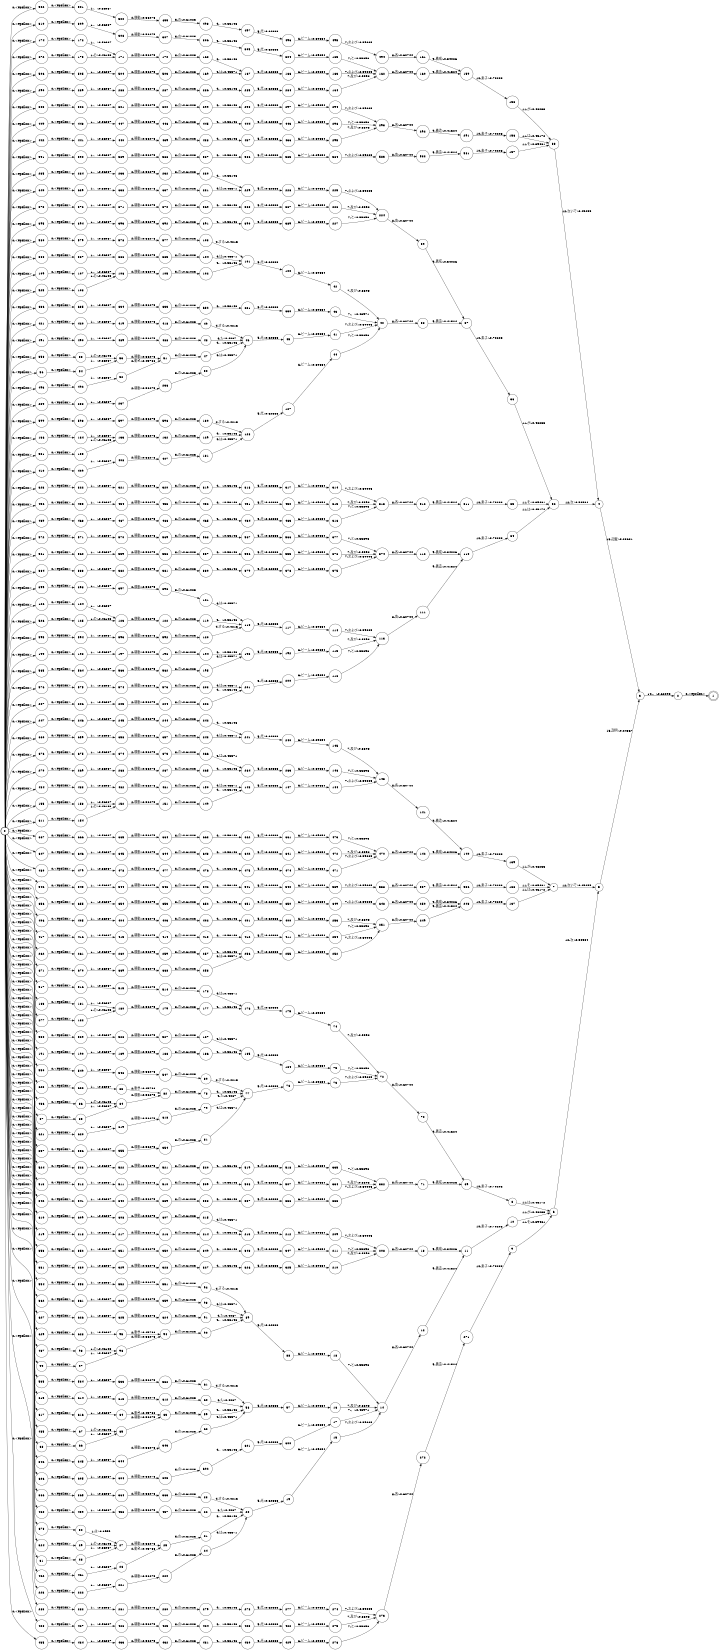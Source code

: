 digraph FST {
rankdir = LR;
size = "8.5,11";
label = "";
center = 1;
orientation = Portrait;
ranksep = "0.4";
nodesep = "0.25";
0 [label = "0", shape = circle, style = bold, fontsize = 14]
	0 -> 31 [label = "0:<epsilon>", fontsize = 14];
	0 -> 56 [label = "0:<epsilon>", fontsize = 14];
	0 -> 68 [label = "0:<epsilon>", fontsize = 14];
	0 -> 87 [label = "0:<epsilon>", fontsize = 14];
	0 -> 99 [label = "0:<epsilon>", fontsize = 14];
	0 -> 109 [label = "0:<epsilon>", fontsize = 14];
	0 -> 126 [label = "0:<epsilon>", fontsize = 14];
	0 -> 136 [label = "0:<epsilon>", fontsize = 14];
	0 -> 155 [label = "0:<epsilon>", fontsize = 14];
	0 -> 174 [label = "0:<epsilon>", fontsize = 14];
	0 -> 183 [label = "0:<epsilon>", fontsize = 14];
	0 -> 191 [label = "0:<epsilon>", fontsize = 14];
	0 -> 199 [label = "0:<epsilon>", fontsize = 14];
	0 -> 207 [label = "0:<epsilon>", fontsize = 14];
	0 -> 219 [label = "0:<epsilon>", fontsize = 14];
	0 -> 223 [label = "0:<epsilon>", fontsize = 14];
	0 -> 235 [label = "0:<epsilon>", fontsize = 14];
	0 -> 239 [label = "0:<epsilon>", fontsize = 14];
	0 -> 247 [label = "0:<epsilon>", fontsize = 14];
	0 -> 262 [label = "0:<epsilon>", fontsize = 14];
	0 -> 270 [label = "0:<epsilon>", fontsize = 14];
	0 -> 283 [label = "0:<epsilon>", fontsize = 14];
	0 -> 290 [label = "0:<epsilon>", fontsize = 14];
	0 -> 303 [label = "0:<epsilon>", fontsize = 14];
	0 -> 310 [label = "0:<epsilon>", fontsize = 14];
	0 -> 323 [label = "0:<epsilon>", fontsize = 14];
	0 -> 324 [label = "0:<epsilon>", fontsize = 14];
	0 -> 331 [label = "0:<epsilon>", fontsize = 14];
	0 -> 342 [label = "0:<epsilon>", fontsize = 14];
	0 -> 346 [label = "0:<epsilon>", fontsize = 14];
	0 -> 353 [label = "0:<epsilon>", fontsize = 14];
	0 -> 357 [label = "0:<epsilon>", fontsize = 14];
	0 -> 358 [label = "0:<epsilon>", fontsize = 14];
	0 -> 362 [label = "0:<epsilon>", fontsize = 14];
	0 -> 366 [label = "0:<epsilon>", fontsize = 14];
	0 -> 373 [label = "0:<epsilon>", fontsize = 14];
	0 -> 384 [label = "0:<epsilon>", fontsize = 14];
	0 -> 388 [label = "0:<epsilon>", fontsize = 14];
	0 -> 395 [label = "0:<epsilon>", fontsize = 14];
	0 -> 399 [label = "0:<epsilon>", fontsize = 14];
	0 -> 406 [label = "0:<epsilon>", fontsize = 14];
	0 -> 410 [label = "0:<epsilon>", fontsize = 14];
	0 -> 417 [label = "0:<epsilon>", fontsize = 14];
	0 -> 421 [label = "0:<epsilon>", fontsize = 14];
	0 -> 428 [label = "0:<epsilon>", fontsize = 14];
	0 -> 435 [label = "0:<epsilon>", fontsize = 14];
	0 -> 442 [label = "0:<epsilon>", fontsize = 14];
	0 -> 449 [label = "0:<epsilon>", fontsize = 14];
	0 -> 456 [label = "0:<epsilon>", fontsize = 14];
	0 -> 460 [label = "0:<epsilon>", fontsize = 14];
	0 -> 462 [label = "0:<epsilon>", fontsize = 14];
	0 -> 469 [label = "0:<epsilon>", fontsize = 14];
	0 -> 480 [label = "0:<epsilon>", fontsize = 14];
	0 -> 484 [label = "0:<epsilon>", fontsize = 14];
	0 -> 485 [label = "0:<epsilon>", fontsize = 14];
	0 -> 486 [label = "0:<epsilon>", fontsize = 14];
	0 -> 487 [label = "0:<epsilon>", fontsize = 14];
	0 -> 491 [label = "0:<epsilon>", fontsize = 14];
	0 -> 493 [label = "0:<epsilon>", fontsize = 14];
	0 -> 502 [label = "0:<epsilon>", fontsize = 14];
	0 -> 506 [label = "0:<epsilon>", fontsize = 14];
	0 -> 513 [label = "0:<epsilon>", fontsize = 14];
	0 -> 517 [label = "0:<epsilon>", fontsize = 14];
	0 -> 524 [label = "0:<epsilon>", fontsize = 14];
	0 -> 525 [label = "0:<epsilon>", fontsize = 14];
	0 -> 526 [label = "0:<epsilon>", fontsize = 14];
	0 -> 530 [label = "0:<epsilon>", fontsize = 14];
	0 -> 531 [label = "0:<epsilon>", fontsize = 14];
	0 -> 535 [label = "0:<epsilon>", fontsize = 14];
	0 -> 546 [label = "0:<epsilon>", fontsize = 14];
	0 -> 550 [label = "0:<epsilon>", fontsize = 14];
	0 -> 554 [label = "0:<epsilon>", fontsize = 14];
	0 -> 561 [label = "0:<epsilon>", fontsize = 14];
	0 -> 565 [label = "0:<epsilon>", fontsize = 14];
	0 -> 572 [label = "0:<epsilon>", fontsize = 14];
	0 -> 576 [label = "0:<epsilon>", fontsize = 14];
	0 -> 580 [label = "0:<epsilon>", fontsize = 14];
	0 -> 591 [label = "0:<epsilon>", fontsize = 14];
	0 -> 595 [label = "0:<epsilon>", fontsize = 14];
	0 -> 599 [label = "0:<epsilon>", fontsize = 14];
	0 -> 606 [label = "0:<epsilon>", fontsize = 14];
	0 -> 610 [label = "0:<epsilon>", fontsize = 14];
	0 -> 611 [label = "0:<epsilon>", fontsize = 14];
	0 -> 615 [label = "0:<epsilon>", fontsize = 14];
	0 -> 617 [label = "0:<epsilon>", fontsize = 14];
	0 -> 621 [label = "0:<epsilon>", fontsize = 14];
	0 -> 623 [label = "0:<epsilon>", fontsize = 14];
	0 -> 627 [label = "0:<epsilon>", fontsize = 14];
	0 -> 629 [label = "0:<epsilon>", fontsize = 14];
	0 -> 636 [label = "0:<epsilon>", fontsize = 14];
	0 -> 640 [label = "0:<epsilon>", fontsize = 14];
	0 -> 647 [label = "0:<epsilon>", fontsize = 14];
	0 -> 656 [label = "0:<epsilon>", fontsize = 14];
	0 -> 660 [label = "0:<epsilon>", fontsize = 14];
	0 -> 667 [label = "0:<epsilon>", fontsize = 14];
	0 -> 671 [label = "0:<epsilon>", fontsize = 14];
	0 -> 672 [label = "0:<epsilon>", fontsize = 14];
	0 -> 676 [label = "0:<epsilon>", fontsize = 14];
	0 -> 677 [label = "0:<epsilon>", fontsize = 14];
	0 -> 678 [label = "0:<epsilon>", fontsize = 14];
1 [label = "1", shape = doublecircle, style = solid, fontsize = 14]
2 [label = "2", shape = circle, style = solid, fontsize = 14]
	2 -> 1 [label = "0:<epsilon>", fontsize = 14];
3 [label = "3", shape = circle, style = solid, fontsize = 14]
	3 -> 2 [label = "14:。/-0.62093", fontsize = 14];
4 [label = "4", shape = circle, style = solid, fontsize = 14]
	4 -> 3 [label = "13:記載/-0.23681", fontsize = 14];
5 [label = "5", shape = circle, style = solid, fontsize = 14]
	5 -> 3 [label = "13:説明/-0.24367", fontsize = 14];
6 [label = "6", shape = circle, style = solid, fontsize = 14]
	6 -> 5 [label = "12:次/-0.50534", fontsize = 14];
7 [label = "7", shape = circle, style = solid, fontsize = 14]
	7 -> 5 [label = "12:次いで/-0.45255", fontsize = 14];
8 [label = "8", shape = circle, style = solid, fontsize = 14]
	8 -> 6 [label = "11:は/-0.45172", fontsize = 14];
9 [label = "9", shape = circle, style = solid, fontsize = 14]
	9 -> 6 [label = "11:を/-0.39481", fontsize = 14];
10 [label = "10", shape = circle, style = solid, fontsize = 14]
	10 -> 6 [label = "11:が/-0.48233", fontsize = 14];
11 [label = "11", shape = circle, style = solid, fontsize = 14]
	11 -> 10 [label = "10:素子/-0.70203", fontsize = 14];
12 [label = "12", shape = circle, style = solid, fontsize = 14]
	12 -> 11 [label = "9:構造/-0.41524", fontsize = 14];
13 [label = "13", shape = circle, style = solid, fontsize = 14]
	13 -> 11 [label = "9:構成/-0.34026", fontsize = 14];
14 [label = "14", shape = circle, style = solid, fontsize = 14]
	14 -> 12 [label = "8:各/-0.60744", fontsize = 14];
15 [label = "15", shape = circle, style = solid, fontsize = 14]
	15 -> 14 [label = "7:および/-0.59005", fontsize = 14];
16 [label = "16", shape = circle, style = solid, fontsize = 14]
	16 -> 14 [label = "7:及び/-0.5598", fontsize = 14];
17 [label = "17", shape = circle, style = solid, fontsize = 14]
	17 -> 14 [label = "7:，/-0.43971", fontsize = 14];
18 [label = "18", shape = circle, style = solid, fontsize = 14]
	18 -> 14 [label = "7:と/-0.55896", fontsize = 14];
19 [label = "19", shape = circle, style = solid, fontsize = 14]
	19 -> 15 [label = "6:ビーム/-0.69654", fontsize = 14];
20 [label = "20", shape = circle, style = solid, fontsize = 14]
	20 -> 19 [label = "5:光/-0.62333", fontsize = 14];
21 [label = "21", shape = circle, style = solid, fontsize = 14]
	21 -> 20 [label = "4:、/-0.53146", fontsize = 14];
22 [label = "22", shape = circle, style = solid, fontsize = 14]
	22 -> 20 [label = "4:た/-0.4067", fontsize = 14];
23 [label = "23", shape = circle, style = solid, fontsize = 14]
	23 -> 20 [label = "4:する/-0.4215", fontsize = 14];
24 [label = "24", shape = circle, style = solid, fontsize = 14]
	24 -> 20 [label = "4:は/-0.45571", fontsize = 14];
25 [label = "25", shape = circle, style = solid, fontsize = 14]
	25 -> 21 [label = "3:の/-0.61023", fontsize = 14];
26 [label = "26", shape = circle, style = solid, fontsize = 14]
	26 -> 25 [label = "2:動き/-0.45786", fontsize = 14];
27 [label = "27", shape = circle, style = solid, fontsize = 14]
	27 -> 25 [label = "2:移動/-0.58275", fontsize = 14];
28 [label = "28", shape = circle, style = solid, fontsize = 14]
	28 -> 27 [label = "1:、/-0.56087", fontsize = 14];
29 [label = "29", shape = circle, style = solid, fontsize = 14]
	29 -> 27 [label = "1:の/-0.46103", fontsize = 14];
30 [label = "30", shape = circle, style = solid, fontsize = 14]
	30 -> 27 [label = "1:は/-0.3999", fontsize = 14];
31 [label = "31", shape = circle, style = solid, fontsize = 14]
	31 -> 28 [label = "0:<epsilon>", fontsize = 14];
32 [label = "32", shape = circle, style = solid, fontsize = 14]
	32 -> 4 [label = "12:次/-0.50534", fontsize = 14];
33 [label = "33", shape = circle, style = solid, fontsize = 14]
	33 -> 4 [label = "12:次いで/-0.45255", fontsize = 14];
34 [label = "34", shape = circle, style = solid, fontsize = 14]
	34 -> 32 [label = "11:は/-0.45172", fontsize = 14];
35 [label = "35", shape = circle, style = solid, fontsize = 14]
	35 -> 32 [label = "11:を/-0.39481", fontsize = 14];
36 [label = "36", shape = circle, style = solid, fontsize = 14]
	36 -> 32 [label = "11:が/-0.48233", fontsize = 14];
37 [label = "37", shape = circle, style = solid, fontsize = 14]
	37 -> 36 [label = "10:素子/-0.70203", fontsize = 14];
38 [label = "38", shape = circle, style = solid, fontsize = 14]
	38 -> 37 [label = "9:構造/-0.41524", fontsize = 14];
39 [label = "39", shape = circle, style = solid, fontsize = 14]
	39 -> 37 [label = "9:構成/-0.34026", fontsize = 14];
40 [label = "40", shape = circle, style = solid, fontsize = 14]
	40 -> 38 [label = "8:各/-0.60744", fontsize = 14];
41 [label = "41", shape = circle, style = solid, fontsize = 14]
	41 -> 40 [label = "7:および/-0.59005", fontsize = 14];
42 [label = "42", shape = circle, style = solid, fontsize = 14]
	42 -> 40 [label = "7:及び/-0.5598", fontsize = 14];
43 [label = "43", shape = circle, style = solid, fontsize = 14]
	43 -> 40 [label = "7:，/-0.43971", fontsize = 14];
44 [label = "44", shape = circle, style = solid, fontsize = 14]
	44 -> 40 [label = "7:と/-0.55896", fontsize = 14];
45 [label = "45", shape = circle, style = solid, fontsize = 14]
	45 -> 41 [label = "6:ビーム/-0.69654", fontsize = 14];
46 [label = "46", shape = circle, style = solid, fontsize = 14]
	46 -> 45 [label = "5:光/-0.62333", fontsize = 14];
47 [label = "47", shape = circle, style = solid, fontsize = 14]
	47 -> 46 [label = "4:、/-0.53146", fontsize = 14];
48 [label = "48", shape = circle, style = solid, fontsize = 14]
	48 -> 46 [label = "4:た/-0.4067", fontsize = 14];
49 [label = "49", shape = circle, style = solid, fontsize = 14]
	49 -> 46 [label = "4:する/-0.4215", fontsize = 14];
50 [label = "50", shape = circle, style = solid, fontsize = 14]
	50 -> 46 [label = "4:は/-0.45571", fontsize = 14];
51 [label = "51", shape = circle, style = solid, fontsize = 14]
	51 -> 47 [label = "3:の/-0.61023", fontsize = 14];
52 [label = "52", shape = circle, style = solid, fontsize = 14]
	52 -> 51 [label = "2:動き/-0.45786", fontsize = 14];
53 [label = "53", shape = circle, style = solid, fontsize = 14]
	53 -> 51 [label = "2:移動/-0.58275", fontsize = 14];
54 [label = "54", shape = circle, style = solid, fontsize = 14]
	54 -> 53 [label = "1:、/-0.56087", fontsize = 14];
55 [label = "55", shape = circle, style = solid, fontsize = 14]
	55 -> 53 [label = "1:の/-0.46103", fontsize = 14];
56 [label = "56", shape = circle, style = solid, fontsize = 14]
	56 -> 54 [label = "0:<epsilon>", fontsize = 14];
57 [label = "57", shape = circle, style = solid, fontsize = 14]
	57 -> 16 [label = "6:ビーム/-0.69654", fontsize = 14];
58 [label = "58", shape = circle, style = solid, fontsize = 14]
	58 -> 57 [label = "5:光/-0.62333", fontsize = 14];
59 [label = "59", shape = circle, style = solid, fontsize = 14]
	59 -> 58 [label = "4:、/-0.53146", fontsize = 14];
60 [label = "60", shape = circle, style = solid, fontsize = 14]
	60 -> 58 [label = "4:た/-0.4067", fontsize = 14];
61 [label = "61", shape = circle, style = solid, fontsize = 14]
	61 -> 58 [label = "4:する/-0.4215", fontsize = 14];
62 [label = "62", shape = circle, style = solid, fontsize = 14]
	62 -> 58 [label = "4:は/-0.45571", fontsize = 14];
63 [label = "63", shape = circle, style = solid, fontsize = 14]
	63 -> 59 [label = "3:の/-0.61023", fontsize = 14];
64 [label = "64", shape = circle, style = solid, fontsize = 14]
	64 -> 63 [label = "2:動き/-0.45786", fontsize = 14];
65 [label = "65", shape = circle, style = solid, fontsize = 14]
	65 -> 63 [label = "2:移動/-0.58275", fontsize = 14];
66 [label = "66", shape = circle, style = solid, fontsize = 14]
	66 -> 65 [label = "1:、/-0.56087", fontsize = 14];
67 [label = "67", shape = circle, style = solid, fontsize = 14]
	67 -> 65 [label = "1:の/-0.46103", fontsize = 14];
68 [label = "68", shape = circle, style = solid, fontsize = 14]
	68 -> 66 [label = "0:<epsilon>", fontsize = 14];
69 [label = "69", shape = circle, style = solid, fontsize = 14]
	69 -> 8 [label = "10:素子/-0.70203", fontsize = 14];
70 [label = "70", shape = circle, style = solid, fontsize = 14]
	70 -> 69 [label = "9:構造/-0.41524", fontsize = 14];
71 [label = "71", shape = circle, style = solid, fontsize = 14]
	71 -> 69 [label = "9:構成/-0.34026", fontsize = 14];
72 [label = "72", shape = circle, style = solid, fontsize = 14]
	72 -> 70 [label = "8:各/-0.60744", fontsize = 14];
73 [label = "73", shape = circle, style = solid, fontsize = 14]
	73 -> 72 [label = "7:および/-0.59005", fontsize = 14];
74 [label = "74", shape = circle, style = solid, fontsize = 14]
	74 -> 72 [label = "7:及び/-0.5598", fontsize = 14];
75 [label = "75", shape = circle, style = solid, fontsize = 14]
	75 -> 72 [label = "7:と/-0.55896", fontsize = 14];
76 [label = "76", shape = circle, style = solid, fontsize = 14]
	76 -> 73 [label = "6:ビーム/-0.69654", fontsize = 14];
77 [label = "77", shape = circle, style = solid, fontsize = 14]
	77 -> 76 [label = "5:光/-0.62333", fontsize = 14];
78 [label = "78", shape = circle, style = solid, fontsize = 14]
	78 -> 77 [label = "4:、/-0.53146", fontsize = 14];
79 [label = "79", shape = circle, style = solid, fontsize = 14]
	79 -> 77 [label = "4:た/-0.4067", fontsize = 14];
80 [label = "80", shape = circle, style = solid, fontsize = 14]
	80 -> 77 [label = "4:する/-0.4215", fontsize = 14];
81 [label = "81", shape = circle, style = solid, fontsize = 14]
	81 -> 77 [label = "4:は/-0.45571", fontsize = 14];
82 [label = "82", shape = circle, style = solid, fontsize = 14]
	82 -> 78 [label = "3:の/-0.61023", fontsize = 14];
83 [label = "83", shape = circle, style = solid, fontsize = 14]
	83 -> 82 [label = "2:動き/-0.45786", fontsize = 14];
84 [label = "84", shape = circle, style = solid, fontsize = 14]
	84 -> 82 [label = "2:移動/-0.58275", fontsize = 14];
85 [label = "85", shape = circle, style = solid, fontsize = 14]
	85 -> 84 [label = "1:、/-0.56087", fontsize = 14];
86 [label = "86", shape = circle, style = solid, fontsize = 14]
	86 -> 84 [label = "1:の/-0.46103", fontsize = 14];
87 [label = "87", shape = circle, style = solid, fontsize = 14]
	87 -> 85 [label = "0:<epsilon>", fontsize = 14];
88 [label = "88", shape = circle, style = solid, fontsize = 14]
	88 -> 18 [label = "6:ビーム/-0.69654", fontsize = 14];
89 [label = "89", shape = circle, style = solid, fontsize = 14]
	89 -> 88 [label = "5:光/-0.62333", fontsize = 14];
90 [label = "90", shape = circle, style = solid, fontsize = 14]
	90 -> 89 [label = "4:、/-0.53146", fontsize = 14];
91 [label = "91", shape = circle, style = solid, fontsize = 14]
	91 -> 89 [label = "4:た/-0.4067", fontsize = 14];
92 [label = "92", shape = circle, style = solid, fontsize = 14]
	92 -> 89 [label = "4:する/-0.4215", fontsize = 14];
93 [label = "93", shape = circle, style = solid, fontsize = 14]
	93 -> 89 [label = "4:は/-0.45571", fontsize = 14];
94 [label = "94", shape = circle, style = solid, fontsize = 14]
	94 -> 90 [label = "3:の/-0.61023", fontsize = 14];
95 [label = "95", shape = circle, style = solid, fontsize = 14]
	95 -> 94 [label = "2:動き/-0.45786", fontsize = 14];
96 [label = "96", shape = circle, style = solid, fontsize = 14]
	96 -> 94 [label = "2:移動/-0.58275", fontsize = 14];
97 [label = "97", shape = circle, style = solid, fontsize = 14]
	97 -> 96 [label = "1:、/-0.56087", fontsize = 14];
98 [label = "98", shape = circle, style = solid, fontsize = 14]
	98 -> 96 [label = "1:の/-0.46103", fontsize = 14];
99 [label = "99", shape = circle, style = solid, fontsize = 14]
	99 -> 97 [label = "0:<epsilon>", fontsize = 14];
100 [label = "100", shape = circle, style = solid, fontsize = 14]
	100 -> 42 [label = "6:ビーム/-0.69654", fontsize = 14];
101 [label = "101", shape = circle, style = solid, fontsize = 14]
	101 -> 100 [label = "5:光/-0.62333", fontsize = 14];
102 [label = "102", shape = circle, style = solid, fontsize = 14]
	102 -> 101 [label = "4:、/-0.53146", fontsize = 14];
103 [label = "103", shape = circle, style = solid, fontsize = 14]
	103 -> 101 [label = "4:する/-0.4215", fontsize = 14];
104 [label = "104", shape = circle, style = solid, fontsize = 14]
	104 -> 101 [label = "4:は/-0.45571", fontsize = 14];
105 [label = "105", shape = circle, style = solid, fontsize = 14]
	105 -> 102 [label = "3:の/-0.61023", fontsize = 14];
106 [label = "106", shape = circle, style = solid, fontsize = 14]
	106 -> 105 [label = "2:移動/-0.58275", fontsize = 14];
107 [label = "107", shape = circle, style = solid, fontsize = 14]
	107 -> 106 [label = "1:、/-0.56087", fontsize = 14];
108 [label = "108", shape = circle, style = solid, fontsize = 14]
	108 -> 106 [label = "1:の/-0.46103", fontsize = 14];
109 [label = "109", shape = circle, style = solid, fontsize = 14]
	109 -> 107 [label = "0:<epsilon>", fontsize = 14];
110 [label = "110", shape = circle, style = solid, fontsize = 14]
	110 -> 34 [label = "10:素子/-0.70203", fontsize = 14];
111 [label = "111", shape = circle, style = solid, fontsize = 14]
	111 -> 110 [label = "9:構造/-0.41524", fontsize = 14];
112 [label = "112", shape = circle, style = solid, fontsize = 14]
	112 -> 110 [label = "9:構成/-0.34026", fontsize = 14];
113 [label = "113", shape = circle, style = solid, fontsize = 14]
	113 -> 111 [label = "8:各/-0.60744", fontsize = 14];
114 [label = "114", shape = circle, style = solid, fontsize = 14]
	114 -> 113 [label = "7:および/-0.59005", fontsize = 14];
115 [label = "115", shape = circle, style = solid, fontsize = 14]
	115 -> 113 [label = "7:及び/-0.5598", fontsize = 14];
116 [label = "116", shape = circle, style = solid, fontsize = 14]
	116 -> 113 [label = "7:と/-0.55896", fontsize = 14];
117 [label = "117", shape = circle, style = solid, fontsize = 14]
	117 -> 114 [label = "6:ビーム/-0.69654", fontsize = 14];
118 [label = "118", shape = circle, style = solid, fontsize = 14]
	118 -> 117 [label = "5:光/-0.62333", fontsize = 14];
119 [label = "119", shape = circle, style = solid, fontsize = 14]
	119 -> 118 [label = "4:、/-0.53146", fontsize = 14];
120 [label = "120", shape = circle, style = solid, fontsize = 14]
	120 -> 118 [label = "4:する/-0.4215", fontsize = 14];
121 [label = "121", shape = circle, style = solid, fontsize = 14]
	121 -> 118 [label = "4:は/-0.45571", fontsize = 14];
122 [label = "122", shape = circle, style = solid, fontsize = 14]
	122 -> 119 [label = "3:の/-0.61023", fontsize = 14];
123 [label = "123", shape = circle, style = solid, fontsize = 14]
	123 -> 122 [label = "2:移動/-0.58275", fontsize = 14];
124 [label = "124", shape = circle, style = solid, fontsize = 14]
	124 -> 123 [label = "1:、/-0.56087", fontsize = 14];
125 [label = "125", shape = circle, style = solid, fontsize = 14]
	125 -> 123 [label = "1:の/-0.46103", fontsize = 14];
126 [label = "126", shape = circle, style = solid, fontsize = 14]
	126 -> 124 [label = "0:<epsilon>", fontsize = 14];
127 [label = "127", shape = circle, style = solid, fontsize = 14]
	127 -> 44 [label = "6:ビーム/-0.69654", fontsize = 14];
128 [label = "128", shape = circle, style = solid, fontsize = 14]
	128 -> 127 [label = "5:光/-0.62333", fontsize = 14];
129 [label = "129", shape = circle, style = solid, fontsize = 14]
	129 -> 128 [label = "4:、/-0.53146", fontsize = 14];
130 [label = "130", shape = circle, style = solid, fontsize = 14]
	130 -> 128 [label = "4:する/-0.4215", fontsize = 14];
131 [label = "131", shape = circle, style = solid, fontsize = 14]
	131 -> 128 [label = "4:は/-0.45571", fontsize = 14];
132 [label = "132", shape = circle, style = solid, fontsize = 14]
	132 -> 129 [label = "3:の/-0.61023", fontsize = 14];
133 [label = "133", shape = circle, style = solid, fontsize = 14]
	133 -> 132 [label = "2:移動/-0.58275", fontsize = 14];
134 [label = "134", shape = circle, style = solid, fontsize = 14]
	134 -> 133 [label = "1:、/-0.56087", fontsize = 14];
135 [label = "135", shape = circle, style = solid, fontsize = 14]
	135 -> 133 [label = "1:の/-0.46103", fontsize = 14];
136 [label = "136", shape = circle, style = solid, fontsize = 14]
	136 -> 134 [label = "0:<epsilon>", fontsize = 14];
137 [label = "137", shape = circle, style = solid, fontsize = 14]
	137 -> 7 [label = "11:は/-0.45172", fontsize = 14];
138 [label = "138", shape = circle, style = solid, fontsize = 14]
	138 -> 7 [label = "11:を/-0.39481", fontsize = 14];
139 [label = "139", shape = circle, style = solid, fontsize = 14]
	139 -> 7 [label = "11:が/-0.48233", fontsize = 14];
140 [label = "140", shape = circle, style = solid, fontsize = 14]
	140 -> 139 [label = "10:素子/-0.70203", fontsize = 14];
141 [label = "141", shape = circle, style = solid, fontsize = 14]
	141 -> 140 [label = "9:構造/-0.41524", fontsize = 14];
142 [label = "142", shape = circle, style = solid, fontsize = 14]
	142 -> 140 [label = "9:構成/-0.34026", fontsize = 14];
143 [label = "143", shape = circle, style = solid, fontsize = 14]
	143 -> 141 [label = "8:各/-0.60744", fontsize = 14];
144 [label = "144", shape = circle, style = solid, fontsize = 14]
	144 -> 143 [label = "7:および/-0.59005", fontsize = 14];
145 [label = "145", shape = circle, style = solid, fontsize = 14]
	145 -> 143 [label = "7:及び/-0.5598", fontsize = 14];
146 [label = "146", shape = circle, style = solid, fontsize = 14]
	146 -> 143 [label = "7:と/-0.55896", fontsize = 14];
147 [label = "147", shape = circle, style = solid, fontsize = 14]
	147 -> 144 [label = "6:ビーム/-0.69654", fontsize = 14];
148 [label = "148", shape = circle, style = solid, fontsize = 14]
	148 -> 147 [label = "5:光/-0.62333", fontsize = 14];
149 [label = "149", shape = circle, style = solid, fontsize = 14]
	149 -> 148 [label = "4:、/-0.53146", fontsize = 14];
150 [label = "150", shape = circle, style = solid, fontsize = 14]
	150 -> 148 [label = "4:は/-0.45571", fontsize = 14];
151 [label = "151", shape = circle, style = solid, fontsize = 14]
	151 -> 149 [label = "3:の/-0.61023", fontsize = 14];
152 [label = "152", shape = circle, style = solid, fontsize = 14]
	152 -> 151 [label = "2:移動/-0.58275", fontsize = 14];
153 [label = "153", shape = circle, style = solid, fontsize = 14]
	153 -> 152 [label = "1:、/-0.56087", fontsize = 14];
154 [label = "154", shape = circle, style = solid, fontsize = 14]
	154 -> 152 [label = "1:の/-0.46103", fontsize = 14];
155 [label = "155", shape = circle, style = solid, fontsize = 14]
	155 -> 153 [label = "0:<epsilon>", fontsize = 14];
156 [label = "156", shape = circle, style = solid, fontsize = 14]
	156 -> 33 [label = "11:は/-0.45172", fontsize = 14];
157 [label = "157", shape = circle, style = solid, fontsize = 14]
	157 -> 33 [label = "11:を/-0.39481", fontsize = 14];
158 [label = "158", shape = circle, style = solid, fontsize = 14]
	158 -> 33 [label = "11:が/-0.48233", fontsize = 14];
159 [label = "159", shape = circle, style = solid, fontsize = 14]
	159 -> 158 [label = "10:素子/-0.70203", fontsize = 14];
160 [label = "160", shape = circle, style = solid, fontsize = 14]
	160 -> 159 [label = "9:構造/-0.41524", fontsize = 14];
161 [label = "161", shape = circle, style = solid, fontsize = 14]
	161 -> 159 [label = "9:構成/-0.34026", fontsize = 14];
162 [label = "162", shape = circle, style = solid, fontsize = 14]
	162 -> 160 [label = "8:各/-0.60744", fontsize = 14];
163 [label = "163", shape = circle, style = solid, fontsize = 14]
	163 -> 162 [label = "7:および/-0.59005", fontsize = 14];
164 [label = "164", shape = circle, style = solid, fontsize = 14]
	164 -> 162 [label = "7:及び/-0.5598", fontsize = 14];
165 [label = "165", shape = circle, style = solid, fontsize = 14]
	165 -> 162 [label = "7:と/-0.55896", fontsize = 14];
166 [label = "166", shape = circle, style = solid, fontsize = 14]
	166 -> 163 [label = "6:ビーム/-0.69654", fontsize = 14];
167 [label = "167", shape = circle, style = solid, fontsize = 14]
	167 -> 166 [label = "5:光/-0.62333", fontsize = 14];
168 [label = "168", shape = circle, style = solid, fontsize = 14]
	168 -> 167 [label = "4:、/-0.53146", fontsize = 14];
169 [label = "169", shape = circle, style = solid, fontsize = 14]
	169 -> 167 [label = "4:は/-0.45571", fontsize = 14];
170 [label = "170", shape = circle, style = solid, fontsize = 14]
	170 -> 168 [label = "3:の/-0.61023", fontsize = 14];
171 [label = "171", shape = circle, style = solid, fontsize = 14]
	171 -> 170 [label = "2:移動/-0.58275", fontsize = 14];
172 [label = "172", shape = circle, style = solid, fontsize = 14]
	172 -> 171 [label = "1:、/-0.56087", fontsize = 14];
173 [label = "173", shape = circle, style = solid, fontsize = 14]
	173 -> 171 [label = "1:の/-0.46103", fontsize = 14];
174 [label = "174", shape = circle, style = solid, fontsize = 14]
	174 -> 172 [label = "0:<epsilon>", fontsize = 14];
175 [label = "175", shape = circle, style = solid, fontsize = 14]
	175 -> 74 [label = "6:ビーム/-0.69654", fontsize = 14];
176 [label = "176", shape = circle, style = solid, fontsize = 14]
	176 -> 175 [label = "5:光/-0.62333", fontsize = 14];
177 [label = "177", shape = circle, style = solid, fontsize = 14]
	177 -> 176 [label = "4:、/-0.53146", fontsize = 14];
178 [label = "178", shape = circle, style = solid, fontsize = 14]
	178 -> 176 [label = "4:は/-0.45571", fontsize = 14];
179 [label = "179", shape = circle, style = solid, fontsize = 14]
	179 -> 177 [label = "3:の/-0.61023", fontsize = 14];
180 [label = "180", shape = circle, style = solid, fontsize = 14]
	180 -> 179 [label = "2:移動/-0.58275", fontsize = 14];
181 [label = "181", shape = circle, style = solid, fontsize = 14]
	181 -> 180 [label = "1:、/-0.56087", fontsize = 14];
182 [label = "182", shape = circle, style = solid, fontsize = 14]
	182 -> 180 [label = "1:の/-0.46103", fontsize = 14];
183 [label = "183", shape = circle, style = solid, fontsize = 14]
	183 -> 181 [label = "0:<epsilon>", fontsize = 14];
184 [label = "184", shape = circle, style = solid, fontsize = 14]
	184 -> 75 [label = "6:ビーム/-0.69654", fontsize = 14];
185 [label = "185", shape = circle, style = solid, fontsize = 14]
	185 -> 184 [label = "5:光/-0.62333", fontsize = 14];
186 [label = "186", shape = circle, style = solid, fontsize = 14]
	186 -> 185 [label = "4:、/-0.53146", fontsize = 14];
187 [label = "187", shape = circle, style = solid, fontsize = 14]
	187 -> 185 [label = "4:は/-0.45571", fontsize = 14];
188 [label = "188", shape = circle, style = solid, fontsize = 14]
	188 -> 186 [label = "3:の/-0.61023", fontsize = 14];
189 [label = "189", shape = circle, style = solid, fontsize = 14]
	189 -> 188 [label = "2:移動/-0.58275", fontsize = 14];
190 [label = "190", shape = circle, style = solid, fontsize = 14]
	190 -> 189 [label = "1:、/-0.56087", fontsize = 14];
191 [label = "191", shape = circle, style = solid, fontsize = 14]
	191 -> 190 [label = "0:<epsilon>", fontsize = 14];
192 [label = "192", shape = circle, style = solid, fontsize = 14]
	192 -> 115 [label = "6:ビーム/-0.69654", fontsize = 14];
193 [label = "193", shape = circle, style = solid, fontsize = 14]
	193 -> 192 [label = "5:光/-0.62333", fontsize = 14];
194 [label = "194", shape = circle, style = solid, fontsize = 14]
	194 -> 193 [label = "4:、/-0.53146", fontsize = 14];
195 [label = "195", shape = circle, style = solid, fontsize = 14]
	195 -> 193 [label = "4:は/-0.45571", fontsize = 14];
196 [label = "196", shape = circle, style = solid, fontsize = 14]
	196 -> 194 [label = "3:の/-0.61023", fontsize = 14];
197 [label = "197", shape = circle, style = solid, fontsize = 14]
	197 -> 196 [label = "2:移動/-0.58275", fontsize = 14];
198 [label = "198", shape = circle, style = solid, fontsize = 14]
	198 -> 197 [label = "1:、/-0.56087", fontsize = 14];
199 [label = "199", shape = circle, style = solid, fontsize = 14]
	199 -> 198 [label = "0:<epsilon>", fontsize = 14];
200 [label = "200", shape = circle, style = solid, fontsize = 14]
	200 -> 116 [label = "6:ビーム/-0.69654", fontsize = 14];
201 [label = "201", shape = circle, style = solid, fontsize = 14]
	201 -> 200 [label = "5:光/-0.62333", fontsize = 14];
202 [label = "202", shape = circle, style = solid, fontsize = 14]
	202 -> 201 [label = "4:、/-0.53146", fontsize = 14];
203 [label = "203", shape = circle, style = solid, fontsize = 14]
	203 -> 201 [label = "4:は/-0.45571", fontsize = 14];
204 [label = "204", shape = circle, style = solid, fontsize = 14]
	204 -> 202 [label = "3:の/-0.61023", fontsize = 14];
205 [label = "205", shape = circle, style = solid, fontsize = 14]
	205 -> 204 [label = "2:移動/-0.58275", fontsize = 14];
206 [label = "206", shape = circle, style = solid, fontsize = 14]
	206 -> 205 [label = "1:、/-0.56087", fontsize = 14];
207 [label = "207", shape = circle, style = solid, fontsize = 14]
	207 -> 206 [label = "0:<epsilon>", fontsize = 14];
208 [label = "208", shape = circle, style = solid, fontsize = 14]
	208 -> 13 [label = "8:各/-0.60744", fontsize = 14];
209 [label = "209", shape = circle, style = solid, fontsize = 14]
	209 -> 208 [label = "7:および/-0.59005", fontsize = 14];
210 [label = "210", shape = circle, style = solid, fontsize = 14]
	210 -> 208 [label = "7:及び/-0.5598", fontsize = 14];
211 [label = "211", shape = circle, style = solid, fontsize = 14]
	211 -> 208 [label = "7:と/-0.55896", fontsize = 14];
212 [label = "212", shape = circle, style = solid, fontsize = 14]
	212 -> 209 [label = "6:ビーム/-0.69654", fontsize = 14];
213 [label = "213", shape = circle, style = solid, fontsize = 14]
	213 -> 212 [label = "5:光/-0.62333", fontsize = 14];
214 [label = "214", shape = circle, style = solid, fontsize = 14]
	214 -> 213 [label = "4:、/-0.53146", fontsize = 14];
215 [label = "215", shape = circle, style = solid, fontsize = 14]
	215 -> 213 [label = "4:は/-0.45571", fontsize = 14];
216 [label = "216", shape = circle, style = solid, fontsize = 14]
	216 -> 214 [label = "3:の/-0.61023", fontsize = 14];
217 [label = "217", shape = circle, style = solid, fontsize = 14]
	217 -> 216 [label = "2:移動/-0.58275", fontsize = 14];
218 [label = "218", shape = circle, style = solid, fontsize = 14]
	218 -> 217 [label = "1:、/-0.56087", fontsize = 14];
219 [label = "219", shape = circle, style = solid, fontsize = 14]
	219 -> 218 [label = "0:<epsilon>", fontsize = 14];
220 [label = "220", shape = circle, style = solid, fontsize = 14]
	220 -> 24 [label = "3:の/-0.61023", fontsize = 14];
221 [label = "221", shape = circle, style = solid, fontsize = 14]
	221 -> 220 [label = "2:移動/-0.58275", fontsize = 14];
222 [label = "222", shape = circle, style = solid, fontsize = 14]
	222 -> 221 [label = "1:、/-0.56087", fontsize = 14];
223 [label = "223", shape = circle, style = solid, fontsize = 14]
	223 -> 222 [label = "0:<epsilon>", fontsize = 14];
224 [label = "224", shape = circle, style = solid, fontsize = 14]
	224 -> 39 [label = "8:各/-0.60744", fontsize = 14];
225 [label = "225", shape = circle, style = solid, fontsize = 14]
	225 -> 224 [label = "7:および/-0.59005", fontsize = 14];
226 [label = "226", shape = circle, style = solid, fontsize = 14]
	226 -> 224 [label = "7:及び/-0.5598", fontsize = 14];
227 [label = "227", shape = circle, style = solid, fontsize = 14]
	227 -> 224 [label = "7:と/-0.55896", fontsize = 14];
228 [label = "228", shape = circle, style = solid, fontsize = 14]
	228 -> 225 [label = "6:ビーム/-0.69654", fontsize = 14];
229 [label = "229", shape = circle, style = solid, fontsize = 14]
	229 -> 228 [label = "5:光/-0.62333", fontsize = 14];
230 [label = "230", shape = circle, style = solid, fontsize = 14]
	230 -> 229 [label = "4:、/-0.53146", fontsize = 14];
231 [label = "231", shape = circle, style = solid, fontsize = 14]
	231 -> 229 [label = "4:は/-0.45571", fontsize = 14];
232 [label = "232", shape = circle, style = solid, fontsize = 14]
	232 -> 230 [label = "3:の/-0.61023", fontsize = 14];
233 [label = "233", shape = circle, style = solid, fontsize = 14]
	233 -> 232 [label = "2:移動/-0.58275", fontsize = 14];
234 [label = "234", shape = circle, style = solid, fontsize = 14]
	234 -> 233 [label = "1:、/-0.56087", fontsize = 14];
235 [label = "235", shape = circle, style = solid, fontsize = 14]
	235 -> 234 [label = "0:<epsilon>", fontsize = 14];
236 [label = "236", shape = circle, style = solid, fontsize = 14]
	236 -> 50 [label = "3:の/-0.61023", fontsize = 14];
237 [label = "237", shape = circle, style = solid, fontsize = 14]
	237 -> 236 [label = "2:移動/-0.58275", fontsize = 14];
238 [label = "238", shape = circle, style = solid, fontsize = 14]
	238 -> 237 [label = "1:、/-0.56087", fontsize = 14];
239 [label = "239", shape = circle, style = solid, fontsize = 14]
	239 -> 238 [label = "0:<epsilon>", fontsize = 14];
240 [label = "240", shape = circle, style = solid, fontsize = 14]
	240 -> 145 [label = "6:ビーム/-0.69654", fontsize = 14];
241 [label = "241", shape = circle, style = solid, fontsize = 14]
	241 -> 240 [label = "5:光/-0.62333", fontsize = 14];
242 [label = "242", shape = circle, style = solid, fontsize = 14]
	242 -> 241 [label = "4:、/-0.53146", fontsize = 14];
243 [label = "243", shape = circle, style = solid, fontsize = 14]
	243 -> 241 [label = "4:は/-0.45571", fontsize = 14];
244 [label = "244", shape = circle, style = solid, fontsize = 14]
	244 -> 242 [label = "3:の/-0.61023", fontsize = 14];
245 [label = "245", shape = circle, style = solid, fontsize = 14]
	245 -> 244 [label = "2:移動/-0.58275", fontsize = 14];
246 [label = "246", shape = circle, style = solid, fontsize = 14]
	246 -> 245 [label = "1:、/-0.56087", fontsize = 14];
247 [label = "247", shape = circle, style = solid, fontsize = 14]
	247 -> 246 [label = "0:<epsilon>", fontsize = 14];
248 [label = "248", shape = circle, style = solid, fontsize = 14]
	248 -> 137 [label = "10:素子/-0.70203", fontsize = 14];
249 [label = "249", shape = circle, style = solid, fontsize = 14]
	249 -> 248 [label = "9:構造/-0.41524", fontsize = 14];
250 [label = "250", shape = circle, style = solid, fontsize = 14]
	250 -> 248 [label = "9:構成/-0.34026", fontsize = 14];
251 [label = "251", shape = circle, style = solid, fontsize = 14]
	251 -> 249 [label = "8:各/-0.60744", fontsize = 14];
252 [label = "252", shape = circle, style = solid, fontsize = 14]
	252 -> 251 [label = "7:および/-0.59005", fontsize = 14];
253 [label = "253", shape = circle, style = solid, fontsize = 14]
	253 -> 251 [label = "7:及び/-0.5598", fontsize = 14];
254 [label = "254", shape = circle, style = solid, fontsize = 14]
	254 -> 251 [label = "7:と/-0.55896", fontsize = 14];
255 [label = "255", shape = circle, style = solid, fontsize = 14]
	255 -> 252 [label = "6:ビーム/-0.69654", fontsize = 14];
256 [label = "256", shape = circle, style = solid, fontsize = 14]
	256 -> 255 [label = "5:光/-0.62333", fontsize = 14];
257 [label = "257", shape = circle, style = solid, fontsize = 14]
	257 -> 256 [label = "4:、/-0.53146", fontsize = 14];
258 [label = "258", shape = circle, style = solid, fontsize = 14]
	258 -> 256 [label = "4:は/-0.45571", fontsize = 14];
259 [label = "259", shape = circle, style = solid, fontsize = 14]
	259 -> 257 [label = "3:の/-0.61023", fontsize = 14];
260 [label = "260", shape = circle, style = solid, fontsize = 14]
	260 -> 259 [label = "2:移動/-0.58275", fontsize = 14];
261 [label = "261", shape = circle, style = solid, fontsize = 14]
	261 -> 260 [label = "1:、/-0.56087", fontsize = 14];
262 [label = "262", shape = circle, style = solid, fontsize = 14]
	262 -> 261 [label = "0:<epsilon>", fontsize = 14];
263 [label = "263", shape = circle, style = solid, fontsize = 14]
	263 -> 146 [label = "6:ビーム/-0.69654", fontsize = 14];
264 [label = "264", shape = circle, style = solid, fontsize = 14]
	264 -> 263 [label = "5:光/-0.62333", fontsize = 14];
265 [label = "265", shape = circle, style = solid, fontsize = 14]
	265 -> 264 [label = "4:、/-0.53146", fontsize = 14];
266 [label = "266", shape = circle, style = solid, fontsize = 14]
	266 -> 264 [label = "4:は/-0.45571", fontsize = 14];
267 [label = "267", shape = circle, style = solid, fontsize = 14]
	267 -> 265 [label = "3:の/-0.61023", fontsize = 14];
268 [label = "268", shape = circle, style = solid, fontsize = 14]
	268 -> 267 [label = "2:移動/-0.58275", fontsize = 14];
269 [label = "269", shape = circle, style = solid, fontsize = 14]
	269 -> 268 [label = "1:、/-0.56087", fontsize = 14];
270 [label = "270", shape = circle, style = solid, fontsize = 14]
	270 -> 269 [label = "0:<epsilon>", fontsize = 14];
271 [label = "271", shape = circle, style = solid, fontsize = 14]
	271 -> 9 [label = "10:素子/-0.70203", fontsize = 14];
272 [label = "272", shape = circle, style = solid, fontsize = 14]
	272 -> 271 [label = "9:構造/-0.41524", fontsize = 14];
273 [label = "273", shape = circle, style = solid, fontsize = 14]
	273 -> 272 [label = "8:各/-0.60744", fontsize = 14];
274 [label = "274", shape = circle, style = solid, fontsize = 14]
	274 -> 273 [label = "7:および/-0.59005", fontsize = 14];
275 [label = "275", shape = circle, style = solid, fontsize = 14]
	275 -> 273 [label = "7:及び/-0.5598", fontsize = 14];
276 [label = "276", shape = circle, style = solid, fontsize = 14]
	276 -> 273 [label = "7:と/-0.55896", fontsize = 14];
277 [label = "277", shape = circle, style = solid, fontsize = 14]
	277 -> 274 [label = "6:ビーム/-0.69654", fontsize = 14];
278 [label = "278", shape = circle, style = solid, fontsize = 14]
	278 -> 277 [label = "5:光/-0.62333", fontsize = 14];
279 [label = "279", shape = circle, style = solid, fontsize = 14]
	279 -> 278 [label = "4:、/-0.53146", fontsize = 14];
280 [label = "280", shape = circle, style = solid, fontsize = 14]
	280 -> 279 [label = "3:の/-0.61023", fontsize = 14];
281 [label = "281", shape = circle, style = solid, fontsize = 14]
	281 -> 280 [label = "2:移動/-0.58275", fontsize = 14];
282 [label = "282", shape = circle, style = solid, fontsize = 14]
	282 -> 281 [label = "1:、/-0.56087", fontsize = 14];
283 [label = "283", shape = circle, style = solid, fontsize = 14]
	283 -> 282 [label = "0:<epsilon>", fontsize = 14];
284 [label = "284", shape = circle, style = solid, fontsize = 14]
	284 -> 164 [label = "6:ビーム/-0.69654", fontsize = 14];
285 [label = "285", shape = circle, style = solid, fontsize = 14]
	285 -> 284 [label = "5:光/-0.62333", fontsize = 14];
286 [label = "286", shape = circle, style = solid, fontsize = 14]
	286 -> 285 [label = "4:、/-0.53146", fontsize = 14];
287 [label = "287", shape = circle, style = solid, fontsize = 14]
	287 -> 286 [label = "3:の/-0.61023", fontsize = 14];
288 [label = "288", shape = circle, style = solid, fontsize = 14]
	288 -> 287 [label = "2:移動/-0.58275", fontsize = 14];
289 [label = "289", shape = circle, style = solid, fontsize = 14]
	289 -> 288 [label = "1:、/-0.56087", fontsize = 14];
290 [label = "290", shape = circle, style = solid, fontsize = 14]
	290 -> 289 [label = "0:<epsilon>", fontsize = 14];
291 [label = "291", shape = circle, style = solid, fontsize = 14]
	291 -> 156 [label = "10:素子/-0.70203", fontsize = 14];
292 [label = "292", shape = circle, style = solid, fontsize = 14]
	292 -> 291 [label = "9:構造/-0.41524", fontsize = 14];
293 [label = "293", shape = circle, style = solid, fontsize = 14]
	293 -> 292 [label = "8:各/-0.60744", fontsize = 14];
294 [label = "294", shape = circle, style = solid, fontsize = 14]
	294 -> 293 [label = "7:および/-0.59005", fontsize = 14];
295 [label = "295", shape = circle, style = solid, fontsize = 14]
	295 -> 293 [label = "7:及び/-0.5598", fontsize = 14];
296 [label = "296", shape = circle, style = solid, fontsize = 14]
	296 -> 293 [label = "7:と/-0.55896", fontsize = 14];
297 [label = "297", shape = circle, style = solid, fontsize = 14]
	297 -> 294 [label = "6:ビーム/-0.69654", fontsize = 14];
298 [label = "298", shape = circle, style = solid, fontsize = 14]
	298 -> 297 [label = "5:光/-0.62333", fontsize = 14];
299 [label = "299", shape = circle, style = solid, fontsize = 14]
	299 -> 298 [label = "4:、/-0.53146", fontsize = 14];
300 [label = "300", shape = circle, style = solid, fontsize = 14]
	300 -> 299 [label = "3:の/-0.61023", fontsize = 14];
301 [label = "301", shape = circle, style = solid, fontsize = 14]
	301 -> 300 [label = "2:移動/-0.58275", fontsize = 14];
302 [label = "302", shape = circle, style = solid, fontsize = 14]
	302 -> 301 [label = "1:、/-0.56087", fontsize = 14];
303 [label = "303", shape = circle, style = solid, fontsize = 14]
	303 -> 302 [label = "0:<epsilon>", fontsize = 14];
304 [label = "304", shape = circle, style = solid, fontsize = 14]
	304 -> 165 [label = "6:ビーム/-0.69654", fontsize = 14];
305 [label = "305", shape = circle, style = solid, fontsize = 14]
	305 -> 304 [label = "5:光/-0.62333", fontsize = 14];
306 [label = "306", shape = circle, style = solid, fontsize = 14]
	306 -> 305 [label = "4:、/-0.53146", fontsize = 14];
307 [label = "307", shape = circle, style = solid, fontsize = 14]
	307 -> 306 [label = "3:の/-0.61023", fontsize = 14];
308 [label = "308", shape = circle, style = solid, fontsize = 14]
	308 -> 307 [label = "2:移動/-0.58275", fontsize = 14];
309 [label = "309", shape = circle, style = solid, fontsize = 14]
	309 -> 308 [label = "1:、/-0.56087", fontsize = 14];
310 [label = "310", shape = circle, style = solid, fontsize = 14]
	310 -> 309 [label = "0:<epsilon>", fontsize = 14];
311 [label = "311", shape = circle, style = solid, fontsize = 14]
	311 -> 35 [label = "10:素子/-0.70203", fontsize = 14];
312 [label = "312", shape = circle, style = solid, fontsize = 14]
	312 -> 311 [label = "9:構造/-0.41524", fontsize = 14];
313 [label = "313", shape = circle, style = solid, fontsize = 14]
	313 -> 312 [label = "8:各/-0.60744", fontsize = 14];
314 [label = "314", shape = circle, style = solid, fontsize = 14]
	314 -> 313 [label = "7:および/-0.59005", fontsize = 14];
315 [label = "315", shape = circle, style = solid, fontsize = 14]
	315 -> 313 [label = "7:及び/-0.5598", fontsize = 14];
316 [label = "316", shape = circle, style = solid, fontsize = 14]
	316 -> 313 [label = "7:と/-0.55896", fontsize = 14];
317 [label = "317", shape = circle, style = solid, fontsize = 14]
	317 -> 314 [label = "6:ビーム/-0.69654", fontsize = 14];
318 [label = "318", shape = circle, style = solid, fontsize = 14]
	318 -> 317 [label = "5:光/-0.62333", fontsize = 14];
319 [label = "319", shape = circle, style = solid, fontsize = 14]
	319 -> 318 [label = "4:、/-0.53146", fontsize = 14];
320 [label = "320", shape = circle, style = solid, fontsize = 14]
	320 -> 319 [label = "3:の/-0.61023", fontsize = 14];
321 [label = "321", shape = circle, style = solid, fontsize = 14]
	321 -> 320 [label = "2:移動/-0.58275", fontsize = 14];
322 [label = "322", shape = circle, style = solid, fontsize = 14]
	322 -> 321 [label = "1:、/-0.56087", fontsize = 14];
323 [label = "323", shape = circle, style = solid, fontsize = 14]
	323 -> 322 [label = "0:<epsilon>", fontsize = 14];
324 [label = "324", shape = circle, style = solid, fontsize = 14]
	324 -> 29 [label = "0:<epsilon>", fontsize = 14];
325 [label = "325", shape = circle, style = solid, fontsize = 14]
	325 -> 210 [label = "6:ビーム/-0.69654", fontsize = 14];
326 [label = "326", shape = circle, style = solid, fontsize = 14]
	326 -> 325 [label = "5:光/-0.62333", fontsize = 14];
327 [label = "327", shape = circle, style = solid, fontsize = 14]
	327 -> 326 [label = "4:、/-0.53146", fontsize = 14];
328 [label = "328", shape = circle, style = solid, fontsize = 14]
	328 -> 327 [label = "3:の/-0.61023", fontsize = 14];
329 [label = "329", shape = circle, style = solid, fontsize = 14]
	329 -> 328 [label = "2:移動/-0.58275", fontsize = 14];
330 [label = "330", shape = circle, style = solid, fontsize = 14]
	330 -> 329 [label = "1:、/-0.56087", fontsize = 14];
331 [label = "331", shape = circle, style = solid, fontsize = 14]
	331 -> 330 [label = "0:<epsilon>", fontsize = 14];
332 [label = "332", shape = circle, style = solid, fontsize = 14]
	332 -> 71 [label = "8:各/-0.60744", fontsize = 14];
333 [label = "333", shape = circle, style = solid, fontsize = 14]
	333 -> 332 [label = "7:および/-0.59005", fontsize = 14];
334 [label = "334", shape = circle, style = solid, fontsize = 14]
	334 -> 332 [label = "7:及び/-0.5598", fontsize = 14];
335 [label = "335", shape = circle, style = solid, fontsize = 14]
	335 -> 332 [label = "7:と/-0.55896", fontsize = 14];
336 [label = "336", shape = circle, style = solid, fontsize = 14]
	336 -> 333 [label = "6:ビーム/-0.69654", fontsize = 14];
337 [label = "337", shape = circle, style = solid, fontsize = 14]
	337 -> 336 [label = "5:光/-0.62333", fontsize = 14];
338 [label = "338", shape = circle, style = solid, fontsize = 14]
	338 -> 337 [label = "4:、/-0.53146", fontsize = 14];
339 [label = "339", shape = circle, style = solid, fontsize = 14]
	339 -> 338 [label = "3:の/-0.61023", fontsize = 14];
340 [label = "340", shape = circle, style = solid, fontsize = 14]
	340 -> 339 [label = "2:移動/-0.58275", fontsize = 14];
341 [label = "341", shape = circle, style = solid, fontsize = 14]
	341 -> 340 [label = "1:、/-0.56087", fontsize = 14];
342 [label = "342", shape = circle, style = solid, fontsize = 14]
	342 -> 341 [label = "0:<epsilon>", fontsize = 14];
343 [label = "343", shape = circle, style = solid, fontsize = 14]
	343 -> 62 [label = "3:の/-0.61023", fontsize = 14];
344 [label = "344", shape = circle, style = solid, fontsize = 14]
	344 -> 343 [label = "2:移動/-0.58275", fontsize = 14];
345 [label = "345", shape = circle, style = solid, fontsize = 14]
	345 -> 344 [label = "1:、/-0.56087", fontsize = 14];
346 [label = "346", shape = circle, style = solid, fontsize = 14]
	346 -> 345 [label = "0:<epsilon>", fontsize = 14];
347 [label = "347", shape = circle, style = solid, fontsize = 14]
	347 -> 211 [label = "6:ビーム/-0.69654", fontsize = 14];
348 [label = "348", shape = circle, style = solid, fontsize = 14]
	348 -> 347 [label = "5:光/-0.62333", fontsize = 14];
349 [label = "349", shape = circle, style = solid, fontsize = 14]
	349 -> 348 [label = "4:、/-0.53146", fontsize = 14];
350 [label = "350", shape = circle, style = solid, fontsize = 14]
	350 -> 349 [label = "3:の/-0.61023", fontsize = 14];
351 [label = "351", shape = circle, style = solid, fontsize = 14]
	351 -> 350 [label = "2:移動/-0.58275", fontsize = 14];
352 [label = "352", shape = circle, style = solid, fontsize = 14]
	352 -> 351 [label = "1:、/-0.56087", fontsize = 14];
353 [label = "353", shape = circle, style = solid, fontsize = 14]
	353 -> 352 [label = "0:<epsilon>", fontsize = 14];
354 [label = "354", shape = circle, style = solid, fontsize = 14]
	354 -> 81 [label = "3:の/-0.61023", fontsize = 14];
355 [label = "355", shape = circle, style = solid, fontsize = 14]
	355 -> 354 [label = "2:移動/-0.58275", fontsize = 14];
356 [label = "356", shape = circle, style = solid, fontsize = 14]
	356 -> 355 [label = "1:、/-0.56087", fontsize = 14];
357 [label = "357", shape = circle, style = solid, fontsize = 14]
	357 -> 356 [label = "0:<epsilon>", fontsize = 14];
358 [label = "358", shape = circle, style = solid, fontsize = 14]
	358 -> 55 [label = "0:<epsilon>", fontsize = 14];
359 [label = "359", shape = circle, style = solid, fontsize = 14]
	359 -> 93 [label = "3:の/-0.61023", fontsize = 14];
360 [label = "360", shape = circle, style = solid, fontsize = 14]
	360 -> 359 [label = "2:移動/-0.58275", fontsize = 14];
361 [label = "361", shape = circle, style = solid, fontsize = 14]
	361 -> 360 [label = "1:、/-0.56087", fontsize = 14];
362 [label = "362", shape = circle, style = solid, fontsize = 14]
	362 -> 361 [label = "0:<epsilon>", fontsize = 14];
363 [label = "363", shape = circle, style = solid, fontsize = 14]
	363 -> 23 [label = "3:の/-0.61023", fontsize = 14];
364 [label = "364", shape = circle, style = solid, fontsize = 14]
	364 -> 363 [label = "2:移動/-0.58275", fontsize = 14];
365 [label = "365", shape = circle, style = solid, fontsize = 14]
	365 -> 364 [label = "1:、/-0.56087", fontsize = 14];
366 [label = "366", shape = circle, style = solid, fontsize = 14]
	366 -> 365 [label = "0:<epsilon>", fontsize = 14];
367 [label = "367", shape = circle, style = solid, fontsize = 14]
	367 -> 226 [label = "6:ビーム/-0.69654", fontsize = 14];
368 [label = "368", shape = circle, style = solid, fontsize = 14]
	368 -> 367 [label = "5:光/-0.62333", fontsize = 14];
369 [label = "369", shape = circle, style = solid, fontsize = 14]
	369 -> 368 [label = "4:、/-0.53146", fontsize = 14];
370 [label = "370", shape = circle, style = solid, fontsize = 14]
	370 -> 369 [label = "3:の/-0.61023", fontsize = 14];
371 [label = "371", shape = circle, style = solid, fontsize = 14]
	371 -> 370 [label = "2:移動/-0.58275", fontsize = 14];
372 [label = "372", shape = circle, style = solid, fontsize = 14]
	372 -> 371 [label = "1:、/-0.56087", fontsize = 14];
373 [label = "373", shape = circle, style = solid, fontsize = 14]
	373 -> 372 [label = "0:<epsilon>", fontsize = 14];
374 [label = "374", shape = circle, style = solid, fontsize = 14]
	374 -> 112 [label = "8:各/-0.60744", fontsize = 14];
375 [label = "375", shape = circle, style = solid, fontsize = 14]
	375 -> 374 [label = "7:および/-0.59005", fontsize = 14];
376 [label = "376", shape = circle, style = solid, fontsize = 14]
	376 -> 374 [label = "7:及び/-0.5598", fontsize = 14];
377 [label = "377", shape = circle, style = solid, fontsize = 14]
	377 -> 374 [label = "7:と/-0.55896", fontsize = 14];
378 [label = "378", shape = circle, style = solid, fontsize = 14]
	378 -> 375 [label = "6:ビーム/-0.69654", fontsize = 14];
379 [label = "379", shape = circle, style = solid, fontsize = 14]
	379 -> 378 [label = "5:光/-0.62333", fontsize = 14];
380 [label = "380", shape = circle, style = solid, fontsize = 14]
	380 -> 379 [label = "4:、/-0.53146", fontsize = 14];
381 [label = "381", shape = circle, style = solid, fontsize = 14]
	381 -> 380 [label = "3:の/-0.61023", fontsize = 14];
382 [label = "382", shape = circle, style = solid, fontsize = 14]
	382 -> 381 [label = "2:移動/-0.58275", fontsize = 14];
383 [label = "383", shape = circle, style = solid, fontsize = 14]
	383 -> 382 [label = "1:、/-0.56087", fontsize = 14];
384 [label = "384", shape = circle, style = solid, fontsize = 14]
	384 -> 383 [label = "0:<epsilon>", fontsize = 14];
385 [label = "385", shape = circle, style = solid, fontsize = 14]
	385 -> 104 [label = "3:の/-0.61023", fontsize = 14];
386 [label = "386", shape = circle, style = solid, fontsize = 14]
	386 -> 385 [label = "2:移動/-0.58275", fontsize = 14];
387 [label = "387", shape = circle, style = solid, fontsize = 14]
	387 -> 386 [label = "1:、/-0.56087", fontsize = 14];
388 [label = "388", shape = circle, style = solid, fontsize = 14]
	388 -> 387 [label = "0:<epsilon>", fontsize = 14];
389 [label = "389", shape = circle, style = solid, fontsize = 14]
	389 -> 227 [label = "6:ビーム/-0.69654", fontsize = 14];
390 [label = "390", shape = circle, style = solid, fontsize = 14]
	390 -> 389 [label = "5:光/-0.62333", fontsize = 14];
391 [label = "391", shape = circle, style = solid, fontsize = 14]
	391 -> 390 [label = "4:、/-0.53146", fontsize = 14];
392 [label = "392", shape = circle, style = solid, fontsize = 14]
	392 -> 391 [label = "3:の/-0.61023", fontsize = 14];
393 [label = "393", shape = circle, style = solid, fontsize = 14]
	393 -> 392 [label = "2:移動/-0.58275", fontsize = 14];
394 [label = "394", shape = circle, style = solid, fontsize = 14]
	394 -> 393 [label = "1:、/-0.56087", fontsize = 14];
395 [label = "395", shape = circle, style = solid, fontsize = 14]
	395 -> 394 [label = "0:<epsilon>", fontsize = 14];
396 [label = "396", shape = circle, style = solid, fontsize = 14]
	396 -> 121 [label = "3:の/-0.61023", fontsize = 14];
397 [label = "397", shape = circle, style = solid, fontsize = 14]
	397 -> 396 [label = "2:移動/-0.58275", fontsize = 14];
398 [label = "398", shape = circle, style = solid, fontsize = 14]
	398 -> 397 [label = "1:、/-0.56087", fontsize = 14];
399 [label = "399", shape = circle, style = solid, fontsize = 14]
	399 -> 398 [label = "0:<epsilon>", fontsize = 14];
400 [label = "400", shape = circle, style = solid, fontsize = 14]
	400 -> 253 [label = "6:ビーム/-0.69654", fontsize = 14];
401 [label = "401", shape = circle, style = solid, fontsize = 14]
	401 -> 400 [label = "5:光/-0.62333", fontsize = 14];
402 [label = "402", shape = circle, style = solid, fontsize = 14]
	402 -> 401 [label = "4:、/-0.53146", fontsize = 14];
403 [label = "403", shape = circle, style = solid, fontsize = 14]
	403 -> 402 [label = "3:の/-0.61023", fontsize = 14];
404 [label = "404", shape = circle, style = solid, fontsize = 14]
	404 -> 403 [label = "2:移動/-0.58275", fontsize = 14];
405 [label = "405", shape = circle, style = solid, fontsize = 14]
	405 -> 404 [label = "1:、/-0.56087", fontsize = 14];
406 [label = "406", shape = circle, style = solid, fontsize = 14]
	406 -> 405 [label = "0:<epsilon>", fontsize = 14];
407 [label = "407", shape = circle, style = solid, fontsize = 14]
	407 -> 131 [label = "3:の/-0.61023", fontsize = 14];
408 [label = "408", shape = circle, style = solid, fontsize = 14]
	408 -> 407 [label = "2:移動/-0.58275", fontsize = 14];
409 [label = "409", shape = circle, style = solid, fontsize = 14]
	409 -> 408 [label = "1:、/-0.56087", fontsize = 14];
410 [label = "410", shape = circle, style = solid, fontsize = 14]
	410 -> 409 [label = "0:<epsilon>", fontsize = 14];
411 [label = "411", shape = circle, style = solid, fontsize = 14]
	411 -> 254 [label = "6:ビーム/-0.69654", fontsize = 14];
412 [label = "412", shape = circle, style = solid, fontsize = 14]
	412 -> 411 [label = "5:光/-0.62333", fontsize = 14];
413 [label = "413", shape = circle, style = solid, fontsize = 14]
	413 -> 412 [label = "4:、/-0.53146", fontsize = 14];
414 [label = "414", shape = circle, style = solid, fontsize = 14]
	414 -> 413 [label = "3:の/-0.61023", fontsize = 14];
415 [label = "415", shape = circle, style = solid, fontsize = 14]
	415 -> 414 [label = "2:移動/-0.58275", fontsize = 14];
416 [label = "416", shape = circle, style = solid, fontsize = 14]
	416 -> 415 [label = "1:、/-0.56087", fontsize = 14];
417 [label = "417", shape = circle, style = solid, fontsize = 14]
	417 -> 416 [label = "0:<epsilon>", fontsize = 14];
418 [label = "418", shape = circle, style = solid, fontsize = 14]
	418 -> 49 [label = "3:の/-0.61023", fontsize = 14];
419 [label = "419", shape = circle, style = solid, fontsize = 14]
	419 -> 418 [label = "2:移動/-0.58275", fontsize = 14];
420 [label = "420", shape = circle, style = solid, fontsize = 14]
	420 -> 419 [label = "1:、/-0.56087", fontsize = 14];
421 [label = "421", shape = circle, style = solid, fontsize = 14]
	421 -> 420 [label = "0:<epsilon>", fontsize = 14];
422 [label = "422", shape = circle, style = solid, fontsize = 14]
	422 -> 275 [label = "6:ビーム/-0.69654", fontsize = 14];
423 [label = "423", shape = circle, style = solid, fontsize = 14]
	423 -> 422 [label = "5:光/-0.62333", fontsize = 14];
424 [label = "424", shape = circle, style = solid, fontsize = 14]
	424 -> 423 [label = "4:、/-0.53146", fontsize = 14];
425 [label = "425", shape = circle, style = solid, fontsize = 14]
	425 -> 424 [label = "3:の/-0.61023", fontsize = 14];
426 [label = "426", shape = circle, style = solid, fontsize = 14]
	426 -> 425 [label = "2:移動/-0.58275", fontsize = 14];
427 [label = "427", shape = circle, style = solid, fontsize = 14]
	427 -> 426 [label = "1:、/-0.56087", fontsize = 14];
428 [label = "428", shape = circle, style = solid, fontsize = 14]
	428 -> 427 [label = "0:<epsilon>", fontsize = 14];
429 [label = "429", shape = circle, style = solid, fontsize = 14]
	429 -> 276 [label = "6:ビーム/-0.69654", fontsize = 14];
430 [label = "430", shape = circle, style = solid, fontsize = 14]
	430 -> 429 [label = "5:光/-0.62333", fontsize = 14];
431 [label = "431", shape = circle, style = solid, fontsize = 14]
	431 -> 430 [label = "4:、/-0.53146", fontsize = 14];
432 [label = "432", shape = circle, style = solid, fontsize = 14]
	432 -> 431 [label = "3:の/-0.61023", fontsize = 14];
433 [label = "433", shape = circle, style = solid, fontsize = 14]
	433 -> 432 [label = "2:移動/-0.58275", fontsize = 14];
434 [label = "434", shape = circle, style = solid, fontsize = 14]
	434 -> 433 [label = "1:、/-0.56087", fontsize = 14];
435 [label = "435", shape = circle, style = solid, fontsize = 14]
	435 -> 434 [label = "0:<epsilon>", fontsize = 14];
436 [label = "436", shape = circle, style = solid, fontsize = 14]
	436 -> 295 [label = "6:ビーム/-0.69654", fontsize = 14];
437 [label = "437", shape = circle, style = solid, fontsize = 14]
	437 -> 436 [label = "5:光/-0.62333", fontsize = 14];
438 [label = "438", shape = circle, style = solid, fontsize = 14]
	438 -> 437 [label = "4:、/-0.53146", fontsize = 14];
439 [label = "439", shape = circle, style = solid, fontsize = 14]
	439 -> 438 [label = "3:の/-0.61023", fontsize = 14];
440 [label = "440", shape = circle, style = solid, fontsize = 14]
	440 -> 439 [label = "2:移動/-0.58275", fontsize = 14];
441 [label = "441", shape = circle, style = solid, fontsize = 14]
	441 -> 440 [label = "1:、/-0.56087", fontsize = 14];
442 [label = "442", shape = circle, style = solid, fontsize = 14]
	442 -> 441 [label = "0:<epsilon>", fontsize = 14];
443 [label = "443", shape = circle, style = solid, fontsize = 14]
	443 -> 296 [label = "6:ビーム/-0.69654", fontsize = 14];
444 [label = "444", shape = circle, style = solid, fontsize = 14]
	444 -> 443 [label = "5:光/-0.62333", fontsize = 14];
445 [label = "445", shape = circle, style = solid, fontsize = 14]
	445 -> 444 [label = "4:、/-0.53146", fontsize = 14];
446 [label = "446", shape = circle, style = solid, fontsize = 14]
	446 -> 445 [label = "3:の/-0.61023", fontsize = 14];
447 [label = "447", shape = circle, style = solid, fontsize = 14]
	447 -> 446 [label = "2:移動/-0.58275", fontsize = 14];
448 [label = "448", shape = circle, style = solid, fontsize = 14]
	448 -> 447 [label = "1:、/-0.56087", fontsize = 14];
449 [label = "449", shape = circle, style = solid, fontsize = 14]
	449 -> 448 [label = "0:<epsilon>", fontsize = 14];
450 [label = "450", shape = circle, style = solid, fontsize = 14]
	450 -> 315 [label = "6:ビーム/-0.69654", fontsize = 14];
451 [label = "451", shape = circle, style = solid, fontsize = 14]
	451 -> 450 [label = "5:光/-0.62333", fontsize = 14];
452 [label = "452", shape = circle, style = solid, fontsize = 14]
	452 -> 451 [label = "4:、/-0.53146", fontsize = 14];
453 [label = "453", shape = circle, style = solid, fontsize = 14]
	453 -> 452 [label = "3:の/-0.61023", fontsize = 14];
454 [label = "454", shape = circle, style = solid, fontsize = 14]
	454 -> 453 [label = "2:移動/-0.58275", fontsize = 14];
455 [label = "455", shape = circle, style = solid, fontsize = 14]
	455 -> 454 [label = "1:、/-0.56087", fontsize = 14];
456 [label = "456", shape = circle, style = solid, fontsize = 14]
	456 -> 455 [label = "0:<epsilon>", fontsize = 14];
457 [label = "457", shape = circle, style = solid, fontsize = 14]
	457 -> 22 [label = "3:の/-0.61023", fontsize = 14];
458 [label = "458", shape = circle, style = solid, fontsize = 14]
	458 -> 457 [label = "2:移動/-0.58275", fontsize = 14];
459 [label = "459", shape = circle, style = solid, fontsize = 14]
	459 -> 458 [label = "1:、/-0.56087", fontsize = 14];
460 [label = "460", shape = circle, style = solid, fontsize = 14]
	460 -> 459 [label = "0:<epsilon>", fontsize = 14];
461 [label = "461", shape = circle, style = solid, fontsize = 14]
	461 -> 26 [label = "1:、/-0.56087", fontsize = 14];
462 [label = "462", shape = circle, style = solid, fontsize = 14]
	462 -> 461 [label = "0:<epsilon>", fontsize = 14];
463 [label = "463", shape = circle, style = solid, fontsize = 14]
	463 -> 316 [label = "6:ビーム/-0.69654", fontsize = 14];
464 [label = "464", shape = circle, style = solid, fontsize = 14]
	464 -> 463 [label = "5:光/-0.62333", fontsize = 14];
465 [label = "465", shape = circle, style = solid, fontsize = 14]
	465 -> 464 [label = "4:、/-0.53146", fontsize = 14];
466 [label = "466", shape = circle, style = solid, fontsize = 14]
	466 -> 465 [label = "3:の/-0.61023", fontsize = 14];
467 [label = "467", shape = circle, style = solid, fontsize = 14]
	467 -> 466 [label = "2:移動/-0.58275", fontsize = 14];
468 [label = "468", shape = circle, style = solid, fontsize = 14]
	468 -> 467 [label = "1:、/-0.56087", fontsize = 14];
469 [label = "469", shape = circle, style = solid, fontsize = 14]
	469 -> 468 [label = "0:<epsilon>", fontsize = 14];
470 [label = "470", shape = circle, style = solid, fontsize = 14]
	470 -> 142 [label = "8:各/-0.60744", fontsize = 14];
471 [label = "471", shape = circle, style = solid, fontsize = 14]
	471 -> 470 [label = "7:および/-0.59005", fontsize = 14];
472 [label = "472", shape = circle, style = solid, fontsize = 14]
	472 -> 470 [label = "7:及び/-0.5598", fontsize = 14];
473 [label = "473", shape = circle, style = solid, fontsize = 14]
	473 -> 470 [label = "7:と/-0.55896", fontsize = 14];
474 [label = "474", shape = circle, style = solid, fontsize = 14]
	474 -> 471 [label = "6:ビーム/-0.69654", fontsize = 14];
475 [label = "475", shape = circle, style = solid, fontsize = 14]
	475 -> 474 [label = "5:光/-0.62333", fontsize = 14];
476 [label = "476", shape = circle, style = solid, fontsize = 14]
	476 -> 475 [label = "4:、/-0.53146", fontsize = 14];
477 [label = "477", shape = circle, style = solid, fontsize = 14]
	477 -> 476 [label = "3:の/-0.61023", fontsize = 14];
478 [label = "478", shape = circle, style = solid, fontsize = 14]
	478 -> 477 [label = "2:移動/-0.58275", fontsize = 14];
479 [label = "479", shape = circle, style = solid, fontsize = 14]
	479 -> 478 [label = "1:、/-0.56087", fontsize = 14];
480 [label = "480", shape = circle, style = solid, fontsize = 14]
	480 -> 479 [label = "0:<epsilon>", fontsize = 14];
481 [label = "481", shape = circle, style = solid, fontsize = 14]
	481 -> 150 [label = "3:の/-0.61023", fontsize = 14];
482 [label = "482", shape = circle, style = solid, fontsize = 14]
	482 -> 481 [label = "2:移動/-0.58275", fontsize = 14];
483 [label = "483", shape = circle, style = solid, fontsize = 14]
	483 -> 482 [label = "1:、/-0.56087", fontsize = 14];
484 [label = "484", shape = circle, style = solid, fontsize = 14]
	484 -> 483 [label = "0:<epsilon>", fontsize = 14];
485 [label = "485", shape = circle, style = solid, fontsize = 14]
	485 -> 67 [label = "0:<epsilon>", fontsize = 14];
486 [label = "486", shape = circle, style = solid, fontsize = 14]
	486 -> 86 [label = "0:<epsilon>", fontsize = 14];
487 [label = "487", shape = circle, style = solid, fontsize = 14]
	487 -> 98 [label = "0:<epsilon>", fontsize = 14];
488 [label = "488", shape = circle, style = solid, fontsize = 14]
	488 -> 48 [label = "3:の/-0.61023", fontsize = 14];
489 [label = "489", shape = circle, style = solid, fontsize = 14]
	489 -> 488 [label = "2:移動/-0.58275", fontsize = 14];
490 [label = "490", shape = circle, style = solid, fontsize = 14]
	490 -> 489 [label = "1:、/-0.56087", fontsize = 14];
491 [label = "491", shape = circle, style = solid, fontsize = 14]
	491 -> 490 [label = "0:<epsilon>", fontsize = 14];
492 [label = "492", shape = circle, style = solid, fontsize = 14]
	492 -> 52 [label = "1:、/-0.56087", fontsize = 14];
493 [label = "493", shape = circle, style = solid, fontsize = 14]
	493 -> 492 [label = "0:<epsilon>", fontsize = 14];
494 [label = "494", shape = circle, style = solid, fontsize = 14]
	494 -> 161 [label = "8:各/-0.60744", fontsize = 14];
495 [label = "495", shape = circle, style = solid, fontsize = 14]
	495 -> 494 [label = "7:および/-0.59005", fontsize = 14];
496 [label = "496", shape = circle, style = solid, fontsize = 14]
	496 -> 495 [label = "6:ビーム/-0.69654", fontsize = 14];
497 [label = "497", shape = circle, style = solid, fontsize = 14]
	497 -> 496 [label = "5:光/-0.62333", fontsize = 14];
498 [label = "498", shape = circle, style = solid, fontsize = 14]
	498 -> 497 [label = "4:、/-0.53146", fontsize = 14];
499 [label = "499", shape = circle, style = solid, fontsize = 14]
	499 -> 498 [label = "3:の/-0.61023", fontsize = 14];
500 [label = "500", shape = circle, style = solid, fontsize = 14]
	500 -> 499 [label = "2:移動/-0.58275", fontsize = 14];
501 [label = "501", shape = circle, style = solid, fontsize = 14]
	501 -> 500 [label = "1:、/-0.56087", fontsize = 14];
502 [label = "502", shape = circle, style = solid, fontsize = 14]
	502 -> 501 [label = "0:<epsilon>", fontsize = 14];
503 [label = "503", shape = circle, style = solid, fontsize = 14]
	503 -> 169 [label = "3:の/-0.61023", fontsize = 14];
504 [label = "504", shape = circle, style = solid, fontsize = 14]
	504 -> 503 [label = "2:移動/-0.58275", fontsize = 14];
505 [label = "505", shape = circle, style = solid, fontsize = 14]
	505 -> 504 [label = "1:、/-0.56087", fontsize = 14];
506 [label = "506", shape = circle, style = solid, fontsize = 14]
	506 -> 505 [label = "0:<epsilon>", fontsize = 14];
507 [label = "507", shape = circle, style = solid, fontsize = 14]
	507 -> 334 [label = "6:ビーム/-0.69654", fontsize = 14];
508 [label = "508", shape = circle, style = solid, fontsize = 14]
	508 -> 507 [label = "5:光/-0.62333", fontsize = 14];
509 [label = "509", shape = circle, style = solid, fontsize = 14]
	509 -> 508 [label = "4:、/-0.53146", fontsize = 14];
510 [label = "510", shape = circle, style = solid, fontsize = 14]
	510 -> 509 [label = "3:の/-0.61023", fontsize = 14];
511 [label = "511", shape = circle, style = solid, fontsize = 14]
	511 -> 510 [label = "2:移動/-0.58275", fontsize = 14];
512 [label = "512", shape = circle, style = solid, fontsize = 14]
	512 -> 511 [label = "1:、/-0.56087", fontsize = 14];
513 [label = "513", shape = circle, style = solid, fontsize = 14]
	513 -> 512 [label = "0:<epsilon>", fontsize = 14];
514 [label = "514", shape = circle, style = solid, fontsize = 14]
	514 -> 178 [label = "3:の/-0.61023", fontsize = 14];
515 [label = "515", shape = circle, style = solid, fontsize = 14]
	515 -> 514 [label = "2:移動/-0.58275", fontsize = 14];
516 [label = "516", shape = circle, style = solid, fontsize = 14]
	516 -> 515 [label = "1:、/-0.56087", fontsize = 14];
517 [label = "517", shape = circle, style = solid, fontsize = 14]
	517 -> 516 [label = "0:<epsilon>", fontsize = 14];
518 [label = "518", shape = circle, style = solid, fontsize = 14]
	518 -> 335 [label = "6:ビーム/-0.69654", fontsize = 14];
519 [label = "519", shape = circle, style = solid, fontsize = 14]
	519 -> 518 [label = "5:光/-0.62333", fontsize = 14];
520 [label = "520", shape = circle, style = solid, fontsize = 14]
	520 -> 519 [label = "4:、/-0.53146", fontsize = 14];
521 [label = "521", shape = circle, style = solid, fontsize = 14]
	521 -> 520 [label = "3:の/-0.61023", fontsize = 14];
522 [label = "522", shape = circle, style = solid, fontsize = 14]
	522 -> 521 [label = "2:移動/-0.58275", fontsize = 14];
523 [label = "523", shape = circle, style = solid, fontsize = 14]
	523 -> 522 [label = "1:、/-0.56087", fontsize = 14];
524 [label = "524", shape = circle, style = solid, fontsize = 14]
	524 -> 523 [label = "0:<epsilon>", fontsize = 14];
525 [label = "525", shape = circle, style = solid, fontsize = 14]
	525 -> 108 [label = "0:<epsilon>", fontsize = 14];
526 [label = "526", shape = circle, style = solid, fontsize = 14]
	526 -> 125 [label = "0:<epsilon>", fontsize = 14];
527 [label = "527", shape = circle, style = solid, fontsize = 14]
	527 -> 187 [label = "3:の/-0.61023", fontsize = 14];
528 [label = "528", shape = circle, style = solid, fontsize = 14]
	528 -> 527 [label = "2:移動/-0.58275", fontsize = 14];
529 [label = "529", shape = circle, style = solid, fontsize = 14]
	529 -> 528 [label = "1:、/-0.56087", fontsize = 14];
530 [label = "530", shape = circle, style = solid, fontsize = 14]
	530 -> 529 [label = "0:<epsilon>", fontsize = 14];
531 [label = "531", shape = circle, style = solid, fontsize = 14]
	531 -> 135 [label = "0:<epsilon>", fontsize = 14];
532 [label = "532", shape = circle, style = solid, fontsize = 14]
	532 -> 61 [label = "3:の/-0.61023", fontsize = 14];
533 [label = "533", shape = circle, style = solid, fontsize = 14]
	533 -> 532 [label = "2:移動/-0.58275", fontsize = 14];
534 [label = "534", shape = circle, style = solid, fontsize = 14]
	534 -> 533 [label = "1:、/-0.56087", fontsize = 14];
535 [label = "535", shape = circle, style = solid, fontsize = 14]
	535 -> 534 [label = "0:<epsilon>", fontsize = 14];
536 [label = "536", shape = circle, style = solid, fontsize = 14]
	536 -> 138 [label = "10:素子/-0.70203", fontsize = 14];
537 [label = "537", shape = circle, style = solid, fontsize = 14]
	537 -> 536 [label = "9:構造/-0.41524", fontsize = 14];
538 [label = "538", shape = circle, style = solid, fontsize = 14]
	538 -> 537 [label = "8:各/-0.60744", fontsize = 14];
539 [label = "539", shape = circle, style = solid, fontsize = 14]
	539 -> 538 [label = "7:および/-0.59005", fontsize = 14];
540 [label = "540", shape = circle, style = solid, fontsize = 14]
	540 -> 539 [label = "6:ビーム/-0.69654", fontsize = 14];
541 [label = "541", shape = circle, style = solid, fontsize = 14]
	541 -> 540 [label = "5:光/-0.62333", fontsize = 14];
542 [label = "542", shape = circle, style = solid, fontsize = 14]
	542 -> 541 [label = "4:、/-0.53146", fontsize = 14];
543 [label = "543", shape = circle, style = solid, fontsize = 14]
	543 -> 542 [label = "3:の/-0.61023", fontsize = 14];
544 [label = "544", shape = circle, style = solid, fontsize = 14]
	544 -> 543 [label = "2:移動/-0.58275", fontsize = 14];
545 [label = "545", shape = circle, style = solid, fontsize = 14]
	545 -> 544 [label = "1:、/-0.56087", fontsize = 14];
546 [label = "546", shape = circle, style = solid, fontsize = 14]
	546 -> 545 [label = "0:<epsilon>", fontsize = 14];
547 [label = "547", shape = circle, style = solid, fontsize = 14]
	547 -> 80 [label = "3:の/-0.61023", fontsize = 14];
548 [label = "548", shape = circle, style = solid, fontsize = 14]
	548 -> 547 [label = "2:移動/-0.58275", fontsize = 14];
549 [label = "549", shape = circle, style = solid, fontsize = 14]
	549 -> 548 [label = "1:、/-0.56087", fontsize = 14];
550 [label = "550", shape = circle, style = solid, fontsize = 14]
	550 -> 549 [label = "0:<epsilon>", fontsize = 14];
551 [label = "551", shape = circle, style = solid, fontsize = 14]
	551 -> 92 [label = "3:の/-0.61023", fontsize = 14];
552 [label = "552", shape = circle, style = solid, fontsize = 14]
	552 -> 551 [label = "2:移動/-0.58275", fontsize = 14];
553 [label = "553", shape = circle, style = solid, fontsize = 14]
	553 -> 552 [label = "1:、/-0.56087", fontsize = 14];
554 [label = "554", shape = circle, style = solid, fontsize = 14]
	554 -> 553 [label = "0:<epsilon>", fontsize = 14];
555 [label = "555", shape = circle, style = solid, fontsize = 14]
	555 -> 376 [label = "6:ビーム/-0.69654", fontsize = 14];
556 [label = "556", shape = circle, style = solid, fontsize = 14]
	556 -> 555 [label = "5:光/-0.62333", fontsize = 14];
557 [label = "557", shape = circle, style = solid, fontsize = 14]
	557 -> 556 [label = "4:、/-0.53146", fontsize = 14];
558 [label = "558", shape = circle, style = solid, fontsize = 14]
	558 -> 557 [label = "3:の/-0.61023", fontsize = 14];
559 [label = "559", shape = circle, style = solid, fontsize = 14]
	559 -> 558 [label = "2:移動/-0.58275", fontsize = 14];
560 [label = "560", shape = circle, style = solid, fontsize = 14]
	560 -> 559 [label = "1:、/-0.56087", fontsize = 14];
561 [label = "561", shape = circle, style = solid, fontsize = 14]
	561 -> 560 [label = "0:<epsilon>", fontsize = 14];
562 [label = "562", shape = circle, style = solid, fontsize = 14]
	562 -> 195 [label = "3:の/-0.61023", fontsize = 14];
563 [label = "563", shape = circle, style = solid, fontsize = 14]
	563 -> 562 [label = "2:移動/-0.58275", fontsize = 14];
564 [label = "564", shape = circle, style = solid, fontsize = 14]
	564 -> 563 [label = "1:、/-0.56087", fontsize = 14];
565 [label = "565", shape = circle, style = solid, fontsize = 14]
	565 -> 564 [label = "0:<epsilon>", fontsize = 14];
566 [label = "566", shape = circle, style = solid, fontsize = 14]
	566 -> 377 [label = "6:ビーム/-0.69654", fontsize = 14];
567 [label = "567", shape = circle, style = solid, fontsize = 14]
	567 -> 566 [label = "5:光/-0.62333", fontsize = 14];
568 [label = "568", shape = circle, style = solid, fontsize = 14]
	568 -> 567 [label = "4:、/-0.53146", fontsize = 14];
569 [label = "569", shape = circle, style = solid, fontsize = 14]
	569 -> 568 [label = "3:の/-0.61023", fontsize = 14];
570 [label = "570", shape = circle, style = solid, fontsize = 14]
	570 -> 569 [label = "2:移動/-0.58275", fontsize = 14];
571 [label = "571", shape = circle, style = solid, fontsize = 14]
	571 -> 570 [label = "1:、/-0.56087", fontsize = 14];
572 [label = "572", shape = circle, style = solid, fontsize = 14]
	572 -> 571 [label = "0:<epsilon>", fontsize = 14];
573 [label = "573", shape = circle, style = solid, fontsize = 14]
	573 -> 203 [label = "3:の/-0.61023", fontsize = 14];
574 [label = "574", shape = circle, style = solid, fontsize = 14]
	574 -> 573 [label = "2:移動/-0.58275", fontsize = 14];
575 [label = "575", shape = circle, style = solid, fontsize = 14]
	575 -> 574 [label = "1:、/-0.56087", fontsize = 14];
576 [label = "576", shape = circle, style = solid, fontsize = 14]
	576 -> 575 [label = "0:<epsilon>", fontsize = 14];
577 [label = "577", shape = circle, style = solid, fontsize = 14]
	577 -> 103 [label = "3:の/-0.61023", fontsize = 14];
578 [label = "578", shape = circle, style = solid, fontsize = 14]
	578 -> 577 [label = "2:移動/-0.58275", fontsize = 14];
579 [label = "579", shape = circle, style = solid, fontsize = 14]
	579 -> 578 [label = "1:、/-0.56087", fontsize = 14];
580 [label = "580", shape = circle, style = solid, fontsize = 14]
	580 -> 579 [label = "0:<epsilon>", fontsize = 14];
581 [label = "581", shape = circle, style = solid, fontsize = 14]
	581 -> 157 [label = "10:素子/-0.70203", fontsize = 14];
582 [label = "582", shape = circle, style = solid, fontsize = 14]
	582 -> 581 [label = "9:構造/-0.41524", fontsize = 14];
583 [label = "583", shape = circle, style = solid, fontsize = 14]
	583 -> 582 [label = "8:各/-0.60744", fontsize = 14];
584 [label = "584", shape = circle, style = solid, fontsize = 14]
	584 -> 583 [label = "7:および/-0.59005", fontsize = 14];
585 [label = "585", shape = circle, style = solid, fontsize = 14]
	585 -> 584 [label = "6:ビーム/-0.69654", fontsize = 14];
586 [label = "586", shape = circle, style = solid, fontsize = 14]
	586 -> 585 [label = "5:光/-0.62333", fontsize = 14];
587 [label = "587", shape = circle, style = solid, fontsize = 14]
	587 -> 586 [label = "4:、/-0.53146", fontsize = 14];
588 [label = "588", shape = circle, style = solid, fontsize = 14]
	588 -> 587 [label = "3:の/-0.61023", fontsize = 14];
589 [label = "589", shape = circle, style = solid, fontsize = 14]
	589 -> 588 [label = "2:移動/-0.58275", fontsize = 14];
590 [label = "590", shape = circle, style = solid, fontsize = 14]
	590 -> 589 [label = "1:、/-0.56087", fontsize = 14];
591 [label = "591", shape = circle, style = solid, fontsize = 14]
	591 -> 590 [label = "0:<epsilon>", fontsize = 14];
592 [label = "592", shape = circle, style = solid, fontsize = 14]
	592 -> 120 [label = "3:の/-0.61023", fontsize = 14];
593 [label = "593", shape = circle, style = solid, fontsize = 14]
	593 -> 592 [label = "2:移動/-0.58275", fontsize = 14];
594 [label = "594", shape = circle, style = solid, fontsize = 14]
	594 -> 593 [label = "1:、/-0.56087", fontsize = 14];
595 [label = "595", shape = circle, style = solid, fontsize = 14]
	595 -> 594 [label = "0:<epsilon>", fontsize = 14];
596 [label = "596", shape = circle, style = solid, fontsize = 14]
	596 -> 130 [label = "3:の/-0.61023", fontsize = 14];
597 [label = "597", shape = circle, style = solid, fontsize = 14]
	597 -> 596 [label = "2:移動/-0.58275", fontsize = 14];
598 [label = "598", shape = circle, style = solid, fontsize = 14]
	598 -> 597 [label = "1:、/-0.56087", fontsize = 14];
599 [label = "599", shape = circle, style = solid, fontsize = 14]
	599 -> 598 [label = "0:<epsilon>", fontsize = 14];
600 [label = "600", shape = circle, style = solid, fontsize = 14]
	600 -> 17 [label = "6:ビーム/-0.69654", fontsize = 14];
601 [label = "601", shape = circle, style = solid, fontsize = 14]
	601 -> 600 [label = "5:光/-0.62333", fontsize = 14];
602 [label = "602", shape = circle, style = solid, fontsize = 14]
	602 -> 601 [label = "4:、/-0.53146", fontsize = 14];
603 [label = "603", shape = circle, style = solid, fontsize = 14]
	603 -> 602 [label = "3:の/-0.61023", fontsize = 14];
604 [label = "604", shape = circle, style = solid, fontsize = 14]
	604 -> 603 [label = "2:移動/-0.58275", fontsize = 14];
605 [label = "605", shape = circle, style = solid, fontsize = 14]
	605 -> 604 [label = "1:、/-0.56087", fontsize = 14];
606 [label = "606", shape = circle, style = solid, fontsize = 14]
	606 -> 605 [label = "0:<epsilon>", fontsize = 14];
607 [label = "607", shape = circle, style = solid, fontsize = 14]
	607 -> 215 [label = "3:の/-0.61023", fontsize = 14];
608 [label = "608", shape = circle, style = solid, fontsize = 14]
	608 -> 607 [label = "2:移動/-0.58275", fontsize = 14];
609 [label = "609", shape = circle, style = solid, fontsize = 14]
	609 -> 608 [label = "1:、/-0.56087", fontsize = 14];
610 [label = "610", shape = circle, style = solid, fontsize = 14]
	610 -> 609 [label = "0:<epsilon>", fontsize = 14];
611 [label = "611", shape = circle, style = solid, fontsize = 14]
	611 -> 154 [label = "0:<epsilon>", fontsize = 14];
612 [label = "612", shape = circle, style = solid, fontsize = 14]
	612 -> 60 [label = "3:の/-0.61023", fontsize = 14];
613 [label = "613", shape = circle, style = solid, fontsize = 14]
	613 -> 612 [label = "2:移動/-0.58275", fontsize = 14];
614 [label = "614", shape = circle, style = solid, fontsize = 14]
	614 -> 613 [label = "1:、/-0.56087", fontsize = 14];
615 [label = "615", shape = circle, style = solid, fontsize = 14]
	615 -> 614 [label = "0:<epsilon>", fontsize = 14];
616 [label = "616", shape = circle, style = solid, fontsize = 14]
	616 -> 64 [label = "1:、/-0.56087", fontsize = 14];
617 [label = "617", shape = circle, style = solid, fontsize = 14]
	617 -> 616 [label = "0:<epsilon>", fontsize = 14];
618 [label = "618", shape = circle, style = solid, fontsize = 14]
	618 -> 79 [label = "3:の/-0.61023", fontsize = 14];
619 [label = "619", shape = circle, style = solid, fontsize = 14]
	619 -> 618 [label = "2:移動/-0.58275", fontsize = 14];
620 [label = "620", shape = circle, style = solid, fontsize = 14]
	620 -> 619 [label = "1:、/-0.56087", fontsize = 14];
621 [label = "621", shape = circle, style = solid, fontsize = 14]
	621 -> 620 [label = "0:<epsilon>", fontsize = 14];
622 [label = "622", shape = circle, style = solid, fontsize = 14]
	622 -> 83 [label = "1:、/-0.56087", fontsize = 14];
623 [label = "623", shape = circle, style = solid, fontsize = 14]
	623 -> 622 [label = "0:<epsilon>", fontsize = 14];
624 [label = "624", shape = circle, style = solid, fontsize = 14]
	624 -> 91 [label = "3:の/-0.61023", fontsize = 14];
625 [label = "625", shape = circle, style = solid, fontsize = 14]
	625 -> 624 [label = "2:移動/-0.58275", fontsize = 14];
626 [label = "626", shape = circle, style = solid, fontsize = 14]
	626 -> 625 [label = "1:、/-0.56087", fontsize = 14];
627 [label = "627", shape = circle, style = solid, fontsize = 14]
	627 -> 626 [label = "0:<epsilon>", fontsize = 14];
628 [label = "628", shape = circle, style = solid, fontsize = 14]
	628 -> 95 [label = "1:、/-0.56087", fontsize = 14];
629 [label = "629", shape = circle, style = solid, fontsize = 14]
	629 -> 628 [label = "0:<epsilon>", fontsize = 14];
630 [label = "630", shape = circle, style = solid, fontsize = 14]
	630 -> 43 [label = "6:ビーム/-0.69654", fontsize = 14];
631 [label = "631", shape = circle, style = solid, fontsize = 14]
	631 -> 630 [label = "5:光/-0.62333", fontsize = 14];
632 [label = "632", shape = circle, style = solid, fontsize = 14]
	632 -> 631 [label = "4:、/-0.53146", fontsize = 14];
633 [label = "633", shape = circle, style = solid, fontsize = 14]
	633 -> 632 [label = "3:の/-0.61023", fontsize = 14];
634 [label = "634", shape = circle, style = solid, fontsize = 14]
	634 -> 633 [label = "2:移動/-0.58275", fontsize = 14];
635 [label = "635", shape = circle, style = solid, fontsize = 14]
	635 -> 634 [label = "1:、/-0.56087", fontsize = 14];
636 [label = "636", shape = circle, style = solid, fontsize = 14]
	636 -> 635 [label = "0:<epsilon>", fontsize = 14];
637 [label = "637", shape = circle, style = solid, fontsize = 14]
	637 -> 231 [label = "3:の/-0.61023", fontsize = 14];
638 [label = "638", shape = circle, style = solid, fontsize = 14]
	638 -> 637 [label = "2:移動/-0.58275", fontsize = 14];
639 [label = "639", shape = circle, style = solid, fontsize = 14]
	639 -> 638 [label = "1:、/-0.56087", fontsize = 14];
640 [label = "640", shape = circle, style = solid, fontsize = 14]
	640 -> 639 [label = "0:<epsilon>", fontsize = 14];
641 [label = "641", shape = circle, style = solid, fontsize = 14]
	641 -> 472 [label = "6:ビーム/-0.69654", fontsize = 14];
642 [label = "642", shape = circle, style = solid, fontsize = 14]
	642 -> 641 [label = "5:光/-0.62333", fontsize = 14];
643 [label = "643", shape = circle, style = solid, fontsize = 14]
	643 -> 642 [label = "4:、/-0.53146", fontsize = 14];
644 [label = "644", shape = circle, style = solid, fontsize = 14]
	644 -> 643 [label = "3:の/-0.61023", fontsize = 14];
645 [label = "645", shape = circle, style = solid, fontsize = 14]
	645 -> 644 [label = "2:移動/-0.58275", fontsize = 14];
646 [label = "646", shape = circle, style = solid, fontsize = 14]
	646 -> 645 [label = "1:、/-0.56087", fontsize = 14];
647 [label = "647", shape = circle, style = solid, fontsize = 14]
	647 -> 646 [label = "0:<epsilon>", fontsize = 14];
648 [label = "648", shape = circle, style = solid, fontsize = 14]
	648 -> 250 [label = "8:各/-0.60744", fontsize = 14];
649 [label = "649", shape = circle, style = solid, fontsize = 14]
	649 -> 648 [label = "7:および/-0.59005", fontsize = 14];
650 [label = "650", shape = circle, style = solid, fontsize = 14]
	650 -> 649 [label = "6:ビーム/-0.69654", fontsize = 14];
651 [label = "651", shape = circle, style = solid, fontsize = 14]
	651 -> 650 [label = "5:光/-0.62333", fontsize = 14];
652 [label = "652", shape = circle, style = solid, fontsize = 14]
	652 -> 651 [label = "4:、/-0.53146", fontsize = 14];
653 [label = "653", shape = circle, style = solid, fontsize = 14]
	653 -> 652 [label = "3:の/-0.61023", fontsize = 14];
654 [label = "654", shape = circle, style = solid, fontsize = 14]
	654 -> 653 [label = "2:移動/-0.58275", fontsize = 14];
655 [label = "655", shape = circle, style = solid, fontsize = 14]
	655 -> 654 [label = "1:、/-0.56087", fontsize = 14];
656 [label = "656", shape = circle, style = solid, fontsize = 14]
	656 -> 655 [label = "0:<epsilon>", fontsize = 14];
657 [label = "657", shape = circle, style = solid, fontsize = 14]
	657 -> 243 [label = "3:の/-0.61023", fontsize = 14];
658 [label = "658", shape = circle, style = solid, fontsize = 14]
	658 -> 657 [label = "2:移動/-0.58275", fontsize = 14];
659 [label = "659", shape = circle, style = solid, fontsize = 14]
	659 -> 658 [label = "1:、/-0.56087", fontsize = 14];
660 [label = "660", shape = circle, style = solid, fontsize = 14]
	660 -> 659 [label = "0:<epsilon>", fontsize = 14];
661 [label = "661", shape = circle, style = solid, fontsize = 14]
	661 -> 473 [label = "6:ビーム/-0.69654", fontsize = 14];
662 [label = "662", shape = circle, style = solid, fontsize = 14]
	662 -> 661 [label = "5:光/-0.62333", fontsize = 14];
663 [label = "663", shape = circle, style = solid, fontsize = 14]
	663 -> 662 [label = "4:、/-0.53146", fontsize = 14];
664 [label = "664", shape = circle, style = solid, fontsize = 14]
	664 -> 663 [label = "3:の/-0.61023", fontsize = 14];
665 [label = "665", shape = circle, style = solid, fontsize = 14]
	665 -> 664 [label = "2:移動/-0.58275", fontsize = 14];
666 [label = "666", shape = circle, style = solid, fontsize = 14]
	666 -> 665 [label = "1:、/-0.56087", fontsize = 14];
667 [label = "667", shape = circle, style = solid, fontsize = 14]
	667 -> 666 [label = "0:<epsilon>", fontsize = 14];
668 [label = "668", shape = circle, style = solid, fontsize = 14]
	668 -> 258 [label = "3:の/-0.61023", fontsize = 14];
669 [label = "669", shape = circle, style = solid, fontsize = 14]
	669 -> 668 [label = "2:移動/-0.58275", fontsize = 14];
670 [label = "670", shape = circle, style = solid, fontsize = 14]
	670 -> 669 [label = "1:、/-0.56087", fontsize = 14];
671 [label = "671", shape = circle, style = solid, fontsize = 14]
	671 -> 670 [label = "0:<epsilon>", fontsize = 14];
672 [label = "672", shape = circle, style = solid, fontsize = 14]
	672 -> 173 [label = "0:<epsilon>", fontsize = 14];
673 [label = "673", shape = circle, style = solid, fontsize = 14]
	673 -> 266 [label = "3:の/-0.61023", fontsize = 14];
674 [label = "674", shape = circle, style = solid, fontsize = 14]
	674 -> 673 [label = "2:移動/-0.58275", fontsize = 14];
675 [label = "675", shape = circle, style = solid, fontsize = 14]
	675 -> 674 [label = "1:、/-0.56087", fontsize = 14];
676 [label = "676", shape = circle, style = solid, fontsize = 14]
	676 -> 675 [label = "0:<epsilon>", fontsize = 14];
677 [label = "677", shape = circle, style = solid, fontsize = 14]
	677 -> 182 [label = "0:<epsilon>", fontsize = 14];
678 [label = "678", shape = circle, style = solid, fontsize = 14]
	678 -> 30 [label = "0:<epsilon>", fontsize = 14];
}
